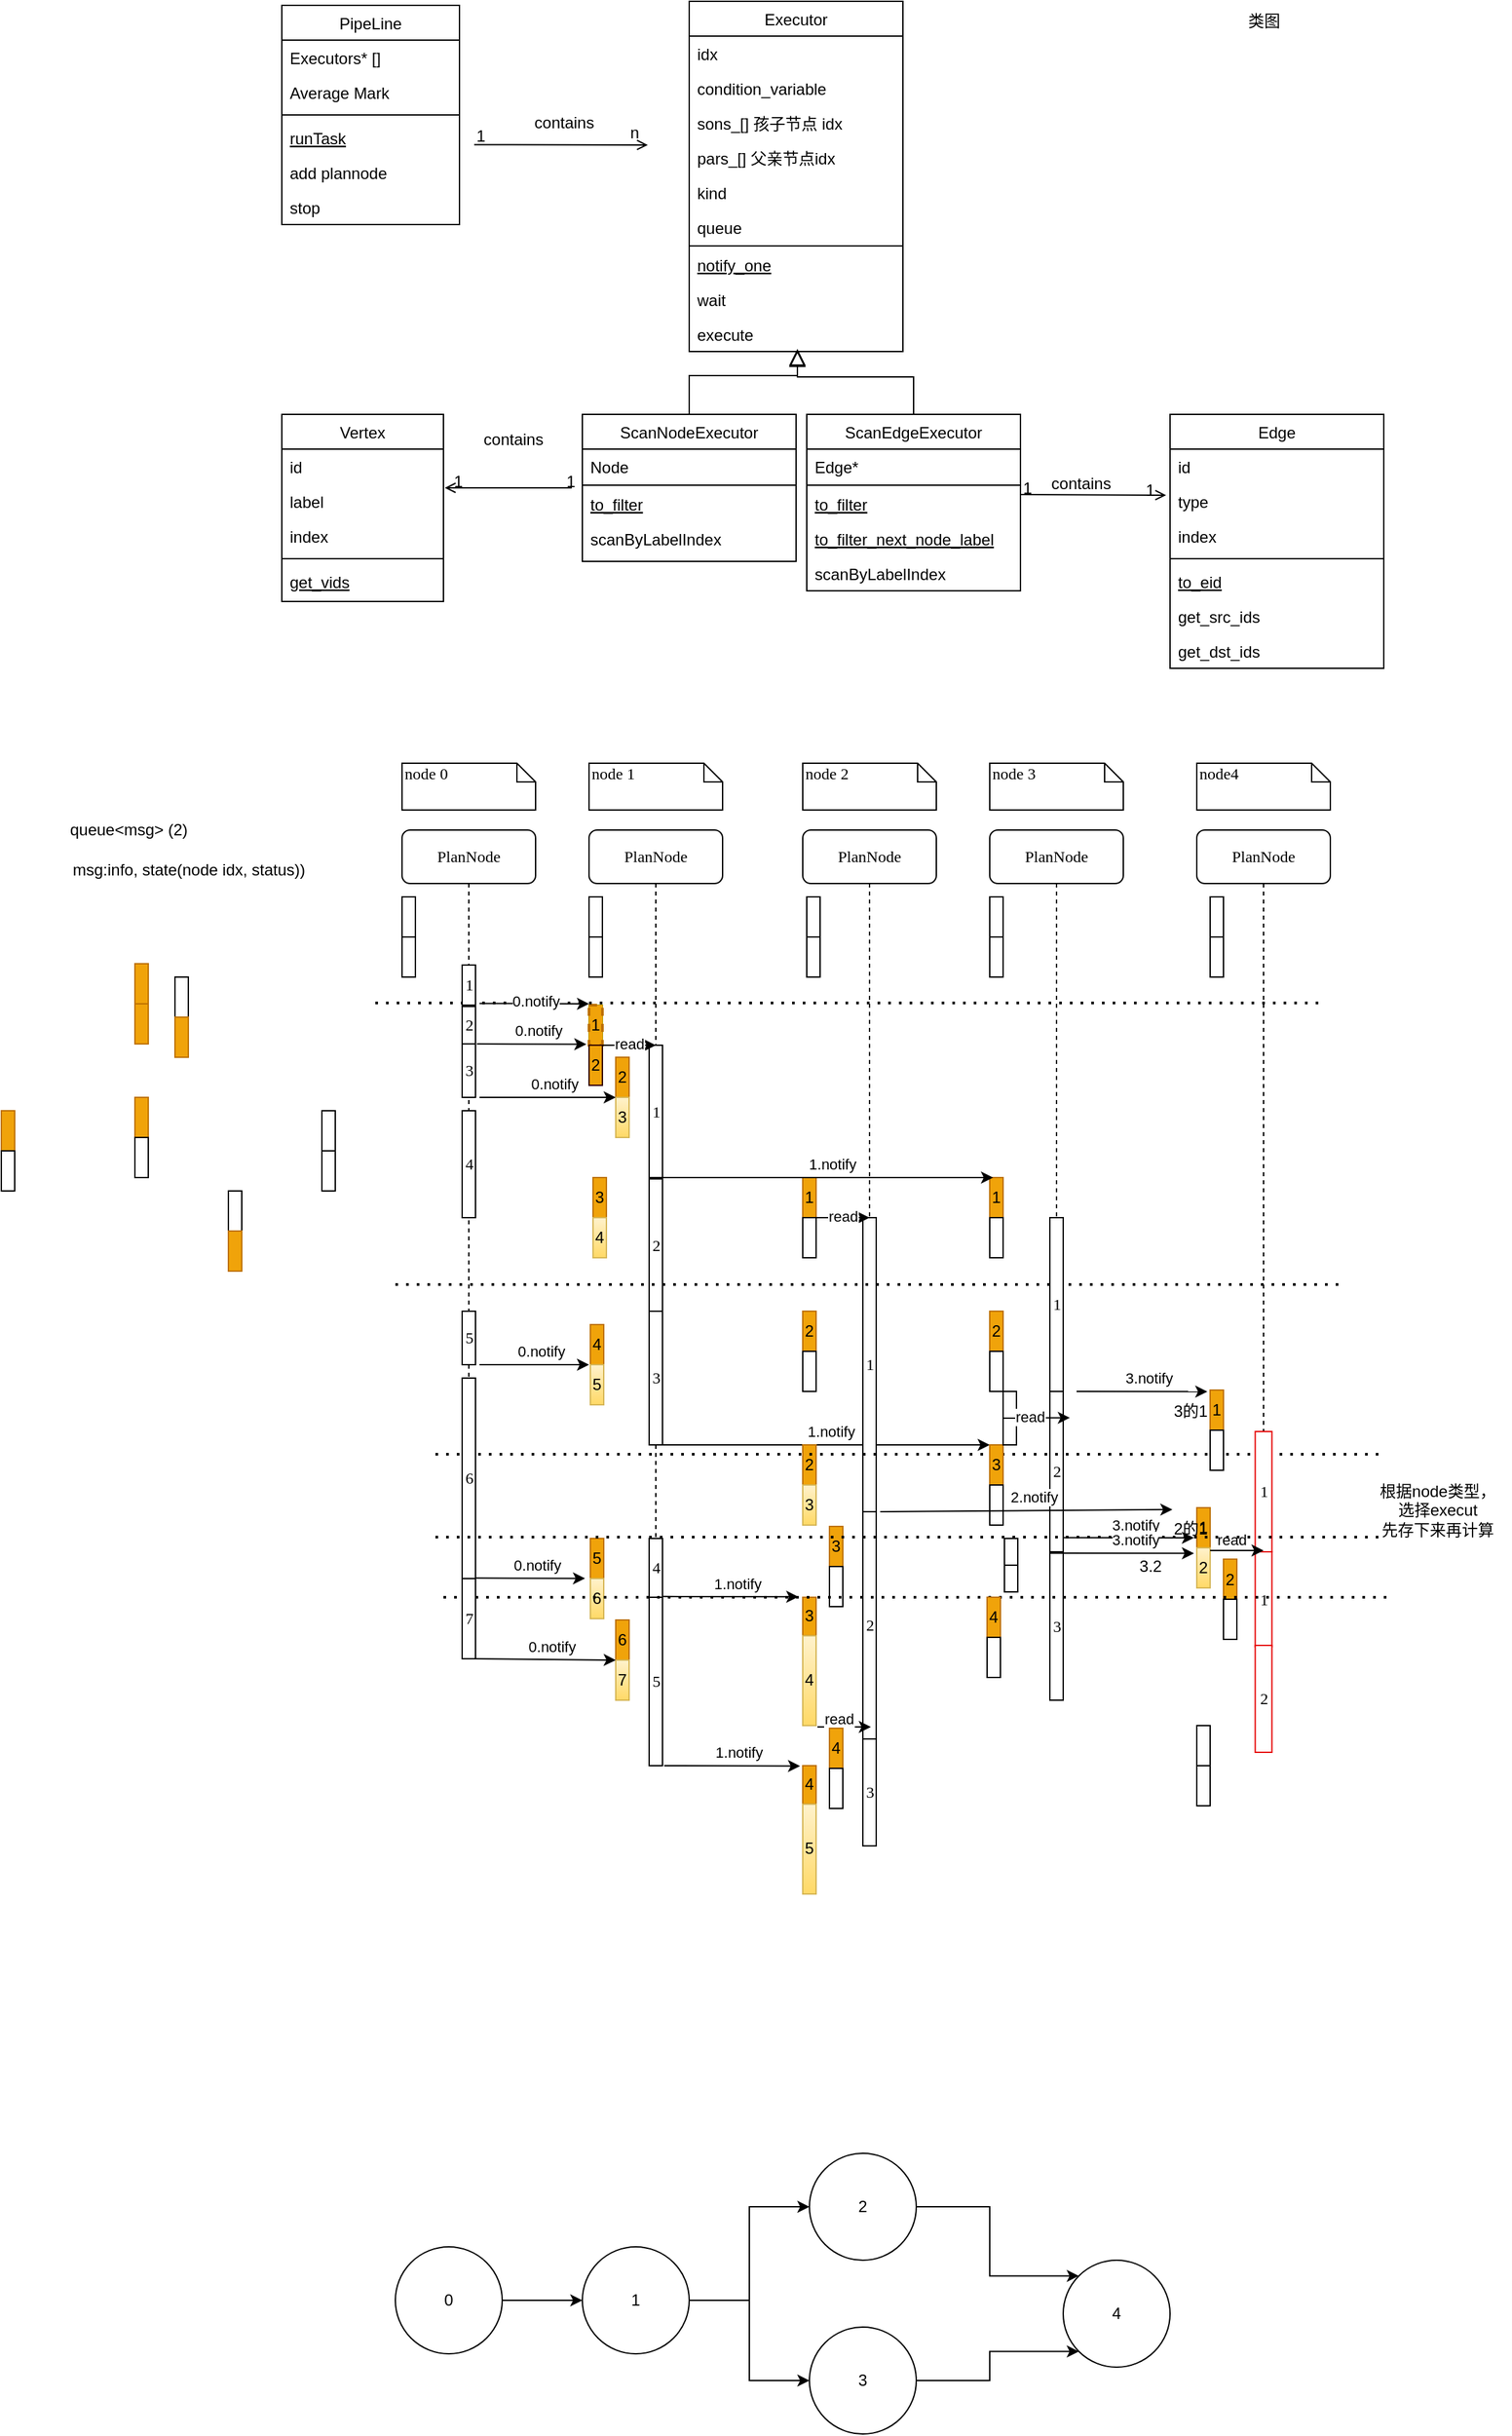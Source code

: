 <mxfile version="20.5.1" type="github">
  <diagram id="C5RBs43oDa-KdzZeNtuy" name="Page-1">
    <mxGraphModel dx="2818" dy="664" grid="1" gridSize="10" guides="1" tooltips="1" connect="1" arrows="1" fold="1" page="1" pageScale="1" pageWidth="827" pageHeight="1169" math="0" shadow="0">
      <root>
        <mxCell id="WIyWlLk6GJQsqaUBKTNV-0" />
        <mxCell id="WIyWlLk6GJQsqaUBKTNV-1" parent="WIyWlLk6GJQsqaUBKTNV-0" />
        <mxCell id="xZTsPzXM96NEqXpf5ZAj-0" value="Executor" style="swimlane;fontStyle=0;align=center;verticalAlign=top;childLayout=stackLayout;horizontal=1;startSize=26;horizontalStack=0;resizeParent=1;resizeLast=0;collapsible=1;marginBottom=0;rounded=0;shadow=0;strokeWidth=1;" vertex="1" parent="WIyWlLk6GJQsqaUBKTNV-1">
          <mxGeometry x="-325" y="10" width="160" height="262" as="geometry">
            <mxRectangle x="130" y="380" width="160" height="26" as="alternateBounds" />
          </mxGeometry>
        </mxCell>
        <mxCell id="xZTsPzXM96NEqXpf5ZAj-1" value="idx" style="text;align=left;verticalAlign=top;spacingLeft=4;spacingRight=4;overflow=hidden;rotatable=0;points=[[0,0.5],[1,0.5]];portConstraint=eastwest;" vertex="1" parent="xZTsPzXM96NEqXpf5ZAj-0">
          <mxGeometry y="26" width="160" height="26" as="geometry" />
        </mxCell>
        <mxCell id="xZTsPzXM96NEqXpf5ZAj-85" value="condition_variable" style="text;align=left;verticalAlign=top;spacingLeft=4;spacingRight=4;overflow=hidden;rotatable=0;points=[[0,0.5],[1,0.5]];portConstraint=eastwest;rounded=0;shadow=0;html=0;" vertex="1" parent="xZTsPzXM96NEqXpf5ZAj-0">
          <mxGeometry y="52" width="160" height="26" as="geometry" />
        </mxCell>
        <mxCell id="xZTsPzXM96NEqXpf5ZAj-90" value="sons_[] 孩子节点 idx" style="text;align=left;verticalAlign=top;spacingLeft=4;spacingRight=4;overflow=hidden;rotatable=0;points=[[0,0.5],[1,0.5]];portConstraint=eastwest;rounded=0;shadow=0;html=0;" vertex="1" parent="xZTsPzXM96NEqXpf5ZAj-0">
          <mxGeometry y="78" width="160" height="26" as="geometry" />
        </mxCell>
        <mxCell id="xZTsPzXM96NEqXpf5ZAj-91" value="pars_[] 父亲节点idx" style="text;align=left;verticalAlign=top;spacingLeft=4;spacingRight=4;overflow=hidden;rotatable=0;points=[[0,0.5],[1,0.5]];portConstraint=eastwest;rounded=0;shadow=0;html=0;" vertex="1" parent="xZTsPzXM96NEqXpf5ZAj-0">
          <mxGeometry y="104" width="160" height="26" as="geometry" />
        </mxCell>
        <mxCell id="xZTsPzXM96NEqXpf5ZAj-2" value="kind" style="text;align=left;verticalAlign=top;spacingLeft=4;spacingRight=4;overflow=hidden;rotatable=0;points=[[0,0.5],[1,0.5]];portConstraint=eastwest;rounded=0;shadow=0;html=0;" vertex="1" parent="xZTsPzXM96NEqXpf5ZAj-0">
          <mxGeometry y="130" width="160" height="26" as="geometry" />
        </mxCell>
        <mxCell id="xZTsPzXM96NEqXpf5ZAj-150" value="queue" style="text;align=left;verticalAlign=top;spacingLeft=4;spacingRight=4;overflow=hidden;rotatable=0;points=[[0,0.5],[1,0.5]];portConstraint=eastwest;rounded=0;shadow=0;html=0;" vertex="1" parent="xZTsPzXM96NEqXpf5ZAj-0">
          <mxGeometry y="156" width="160" height="26" as="geometry" />
        </mxCell>
        <mxCell id="xZTsPzXM96NEqXpf5ZAj-3" value="" style="line;html=1;strokeWidth=1;align=left;verticalAlign=middle;spacingTop=-1;spacingLeft=3;spacingRight=3;rotatable=0;labelPosition=right;points=[];portConstraint=eastwest;" vertex="1" parent="xZTsPzXM96NEqXpf5ZAj-0">
          <mxGeometry y="182" width="160" height="2" as="geometry" />
        </mxCell>
        <mxCell id="xZTsPzXM96NEqXpf5ZAj-4" value="notify_one" style="text;align=left;verticalAlign=top;spacingLeft=4;spacingRight=4;overflow=hidden;rotatable=0;points=[[0,0.5],[1,0.5]];portConstraint=eastwest;fontStyle=4" vertex="1" parent="xZTsPzXM96NEqXpf5ZAj-0">
          <mxGeometry y="184" width="160" height="26" as="geometry" />
        </mxCell>
        <mxCell id="xZTsPzXM96NEqXpf5ZAj-5" value="wait" style="text;align=left;verticalAlign=top;spacingLeft=4;spacingRight=4;overflow=hidden;rotatable=0;points=[[0,0.5],[1,0.5]];portConstraint=eastwest;" vertex="1" parent="xZTsPzXM96NEqXpf5ZAj-0">
          <mxGeometry y="210" width="160" height="26" as="geometry" />
        </mxCell>
        <mxCell id="xZTsPzXM96NEqXpf5ZAj-45" value="execute" style="text;align=left;verticalAlign=top;spacingLeft=4;spacingRight=4;overflow=hidden;rotatable=0;points=[[0,0.5],[1,0.5]];portConstraint=eastwest;" vertex="1" parent="xZTsPzXM96NEqXpf5ZAj-0">
          <mxGeometry y="236" width="160" height="26" as="geometry" />
        </mxCell>
        <mxCell id="xZTsPzXM96NEqXpf5ZAj-6" value="PipeLine" style="swimlane;fontStyle=0;align=center;verticalAlign=top;childLayout=stackLayout;horizontal=1;startSize=26;horizontalStack=0;resizeParent=1;resizeLast=0;collapsible=1;marginBottom=0;rounded=0;shadow=0;strokeWidth=1;" vertex="1" parent="WIyWlLk6GJQsqaUBKTNV-1">
          <mxGeometry x="-630" y="13" width="133" height="164" as="geometry">
            <mxRectangle x="130" y="380" width="160" height="26" as="alternateBounds" />
          </mxGeometry>
        </mxCell>
        <mxCell id="xZTsPzXM96NEqXpf5ZAj-7" value="Executors* []" style="text;align=left;verticalAlign=top;spacingLeft=4;spacingRight=4;overflow=hidden;rotatable=0;points=[[0,0.5],[1,0.5]];portConstraint=eastwest;" vertex="1" parent="xZTsPzXM96NEqXpf5ZAj-6">
          <mxGeometry y="26" width="133" height="26" as="geometry" />
        </mxCell>
        <mxCell id="xZTsPzXM96NEqXpf5ZAj-8" value="Average Mark" style="text;align=left;verticalAlign=top;spacingLeft=4;spacingRight=4;overflow=hidden;rotatable=0;points=[[0,0.5],[1,0.5]];portConstraint=eastwest;rounded=0;shadow=0;html=0;" vertex="1" parent="xZTsPzXM96NEqXpf5ZAj-6">
          <mxGeometry y="52" width="133" height="26" as="geometry" />
        </mxCell>
        <mxCell id="xZTsPzXM96NEqXpf5ZAj-9" value="" style="line;html=1;strokeWidth=1;align=left;verticalAlign=middle;spacingTop=-1;spacingLeft=3;spacingRight=3;rotatable=0;labelPosition=right;points=[];portConstraint=eastwest;" vertex="1" parent="xZTsPzXM96NEqXpf5ZAj-6">
          <mxGeometry y="78" width="133" height="8" as="geometry" />
        </mxCell>
        <mxCell id="xZTsPzXM96NEqXpf5ZAj-10" value="runTask" style="text;align=left;verticalAlign=top;spacingLeft=4;spacingRight=4;overflow=hidden;rotatable=0;points=[[0,0.5],[1,0.5]];portConstraint=eastwest;fontStyle=4" vertex="1" parent="xZTsPzXM96NEqXpf5ZAj-6">
          <mxGeometry y="86" width="133" height="26" as="geometry" />
        </mxCell>
        <mxCell id="xZTsPzXM96NEqXpf5ZAj-48" value="add plannode" style="text;align=left;verticalAlign=top;spacingLeft=4;spacingRight=4;overflow=hidden;rotatable=0;points=[[0,0.5],[1,0.5]];portConstraint=eastwest;" vertex="1" parent="xZTsPzXM96NEqXpf5ZAj-6">
          <mxGeometry y="112" width="133" height="26" as="geometry" />
        </mxCell>
        <mxCell id="xZTsPzXM96NEqXpf5ZAj-11" value="stop" style="text;align=left;verticalAlign=top;spacingLeft=4;spacingRight=4;overflow=hidden;rotatable=0;points=[[0,0.5],[1,0.5]];portConstraint=eastwest;" vertex="1" parent="xZTsPzXM96NEqXpf5ZAj-6">
          <mxGeometry y="138" width="133" height="26" as="geometry" />
        </mxCell>
        <mxCell id="xZTsPzXM96NEqXpf5ZAj-21" value="" style="resizable=0;align=right;verticalAlign=bottom;labelBackgroundColor=none;fontSize=12;" connectable="0" vertex="1" parent="WIyWlLk6GJQsqaUBKTNV-1">
          <mxGeometry x="-245" y="319" as="geometry" />
        </mxCell>
        <mxCell id="xZTsPzXM96NEqXpf5ZAj-26" value="ScanNodeExecutor" style="swimlane;fontStyle=0;align=center;verticalAlign=top;childLayout=stackLayout;horizontal=1;startSize=26;horizontalStack=0;resizeParent=1;resizeLast=0;collapsible=1;marginBottom=0;rounded=0;shadow=0;strokeWidth=1;" vertex="1" parent="WIyWlLk6GJQsqaUBKTNV-1">
          <mxGeometry x="-405" y="319" width="160" height="110" as="geometry">
            <mxRectangle x="130" y="380" width="160" height="26" as="alternateBounds" />
          </mxGeometry>
        </mxCell>
        <mxCell id="xZTsPzXM96NEqXpf5ZAj-28" value="Node" style="text;align=left;verticalAlign=top;spacingLeft=4;spacingRight=4;overflow=hidden;rotatable=0;points=[[0,0.5],[1,0.5]];portConstraint=eastwest;rounded=0;shadow=0;html=0;" vertex="1" parent="xZTsPzXM96NEqXpf5ZAj-26">
          <mxGeometry y="26" width="160" height="26" as="geometry" />
        </mxCell>
        <mxCell id="xZTsPzXM96NEqXpf5ZAj-29" value="" style="line;html=1;strokeWidth=1;align=left;verticalAlign=middle;spacingTop=-1;spacingLeft=3;spacingRight=3;rotatable=0;labelPosition=right;points=[];portConstraint=eastwest;" vertex="1" parent="xZTsPzXM96NEqXpf5ZAj-26">
          <mxGeometry y="52" width="160" height="2" as="geometry" />
        </mxCell>
        <mxCell id="xZTsPzXM96NEqXpf5ZAj-30" value="to_filter" style="text;align=left;verticalAlign=top;spacingLeft=4;spacingRight=4;overflow=hidden;rotatable=0;points=[[0,0.5],[1,0.5]];portConstraint=eastwest;fontStyle=4" vertex="1" parent="xZTsPzXM96NEqXpf5ZAj-26">
          <mxGeometry y="54" width="160" height="26" as="geometry" />
        </mxCell>
        <mxCell id="xZTsPzXM96NEqXpf5ZAj-31" value="scanByLabelIndex" style="text;align=left;verticalAlign=top;spacingLeft=4;spacingRight=4;overflow=hidden;rotatable=0;points=[[0,0.5],[1,0.5]];portConstraint=eastwest;" vertex="1" parent="xZTsPzXM96NEqXpf5ZAj-26">
          <mxGeometry y="80" width="160" height="26" as="geometry" />
        </mxCell>
        <mxCell id="xZTsPzXM96NEqXpf5ZAj-32" value="ScanEdgeExecutor" style="swimlane;fontStyle=0;align=center;verticalAlign=top;childLayout=stackLayout;horizontal=1;startSize=26;horizontalStack=0;resizeParent=1;resizeLast=0;collapsible=1;marginBottom=0;rounded=0;shadow=0;strokeWidth=1;" vertex="1" parent="WIyWlLk6GJQsqaUBKTNV-1">
          <mxGeometry x="-237" y="319" width="160" height="132" as="geometry">
            <mxRectangle x="130" y="380" width="160" height="26" as="alternateBounds" />
          </mxGeometry>
        </mxCell>
        <mxCell id="xZTsPzXM96NEqXpf5ZAj-34" value="Edge*" style="text;align=left;verticalAlign=top;spacingLeft=4;spacingRight=4;overflow=hidden;rotatable=0;points=[[0,0.5],[1,0.5]];portConstraint=eastwest;rounded=0;shadow=0;html=0;" vertex="1" parent="xZTsPzXM96NEqXpf5ZAj-32">
          <mxGeometry y="26" width="160" height="26" as="geometry" />
        </mxCell>
        <mxCell id="xZTsPzXM96NEqXpf5ZAj-35" value="" style="line;html=1;strokeWidth=1;align=left;verticalAlign=middle;spacingTop=-1;spacingLeft=3;spacingRight=3;rotatable=0;labelPosition=right;points=[];portConstraint=eastwest;" vertex="1" parent="xZTsPzXM96NEqXpf5ZAj-32">
          <mxGeometry y="52" width="160" height="2" as="geometry" />
        </mxCell>
        <mxCell id="xZTsPzXM96NEqXpf5ZAj-36" value="to_filter" style="text;align=left;verticalAlign=top;spacingLeft=4;spacingRight=4;overflow=hidden;rotatable=0;points=[[0,0.5],[1,0.5]];portConstraint=eastwest;fontStyle=4" vertex="1" parent="xZTsPzXM96NEqXpf5ZAj-32">
          <mxGeometry y="54" width="160" height="26" as="geometry" />
        </mxCell>
        <mxCell id="xZTsPzXM96NEqXpf5ZAj-151" value="to_filter_next_node_label" style="text;align=left;verticalAlign=top;spacingLeft=4;spacingRight=4;overflow=hidden;rotatable=0;points=[[0,0.5],[1,0.5]];portConstraint=eastwest;fontStyle=4" vertex="1" parent="xZTsPzXM96NEqXpf5ZAj-32">
          <mxGeometry y="80" width="160" height="26" as="geometry" />
        </mxCell>
        <mxCell id="xZTsPzXM96NEqXpf5ZAj-37" value="scanByLabelIndex" style="text;align=left;verticalAlign=top;spacingLeft=4;spacingRight=4;overflow=hidden;rotatable=0;points=[[0,0.5],[1,0.5]];portConstraint=eastwest;" vertex="1" parent="xZTsPzXM96NEqXpf5ZAj-32">
          <mxGeometry y="106" width="160" height="26" as="geometry" />
        </mxCell>
        <mxCell id="xZTsPzXM96NEqXpf5ZAj-47" value="" style="endArrow=block;endSize=10;endFill=0;shadow=0;strokeWidth=1;rounded=0;edgeStyle=elbowEdgeStyle;elbow=vertical;exitX=0.5;exitY=0;exitDx=0;exitDy=0;" edge="1" parent="WIyWlLk6GJQsqaUBKTNV-1" source="xZTsPzXM96NEqXpf5ZAj-26">
          <mxGeometry width="160" relative="1" as="geometry">
            <mxPoint x="-156" y="300" as="sourcePoint" />
            <mxPoint x="-244" y="270" as="targetPoint" />
            <Array as="points">
              <mxPoint x="-280" y="290" />
            </Array>
          </mxGeometry>
        </mxCell>
        <mxCell id="xZTsPzXM96NEqXpf5ZAj-57" value="Vertex" style="swimlane;fontStyle=0;align=center;verticalAlign=top;childLayout=stackLayout;horizontal=1;startSize=26;horizontalStack=0;resizeParent=1;resizeLast=0;collapsible=1;marginBottom=0;rounded=0;shadow=0;strokeWidth=1;" vertex="1" parent="WIyWlLk6GJQsqaUBKTNV-1">
          <mxGeometry x="-630" y="319" width="121" height="140" as="geometry">
            <mxRectangle x="130" y="380" width="160" height="26" as="alternateBounds" />
          </mxGeometry>
        </mxCell>
        <mxCell id="xZTsPzXM96NEqXpf5ZAj-58" value="id" style="text;align=left;verticalAlign=top;spacingLeft=4;spacingRight=4;overflow=hidden;rotatable=0;points=[[0,0.5],[1,0.5]];portConstraint=eastwest;" vertex="1" parent="xZTsPzXM96NEqXpf5ZAj-57">
          <mxGeometry y="26" width="121" height="26" as="geometry" />
        </mxCell>
        <mxCell id="xZTsPzXM96NEqXpf5ZAj-70" value="label" style="text;align=left;verticalAlign=top;spacingLeft=4;spacingRight=4;overflow=hidden;rotatable=0;points=[[0,0.5],[1,0.5]];portConstraint=eastwest;rounded=0;shadow=0;html=0;" vertex="1" parent="xZTsPzXM96NEqXpf5ZAj-57">
          <mxGeometry y="52" width="121" height="26" as="geometry" />
        </mxCell>
        <mxCell id="xZTsPzXM96NEqXpf5ZAj-59" value="index" style="text;align=left;verticalAlign=top;spacingLeft=4;spacingRight=4;overflow=hidden;rotatable=0;points=[[0,0.5],[1,0.5]];portConstraint=eastwest;rounded=0;shadow=0;html=0;" vertex="1" parent="xZTsPzXM96NEqXpf5ZAj-57">
          <mxGeometry y="78" width="121" height="26" as="geometry" />
        </mxCell>
        <mxCell id="xZTsPzXM96NEqXpf5ZAj-60" value="" style="line;html=1;strokeWidth=1;align=left;verticalAlign=middle;spacingTop=-1;spacingLeft=3;spacingRight=3;rotatable=0;labelPosition=right;points=[];portConstraint=eastwest;" vertex="1" parent="xZTsPzXM96NEqXpf5ZAj-57">
          <mxGeometry y="104" width="121" height="8" as="geometry" />
        </mxCell>
        <mxCell id="xZTsPzXM96NEqXpf5ZAj-61" value="get_vids" style="text;align=left;verticalAlign=top;spacingLeft=4;spacingRight=4;overflow=hidden;rotatable=0;points=[[0,0.5],[1,0.5]];portConstraint=eastwest;fontStyle=4" vertex="1" parent="xZTsPzXM96NEqXpf5ZAj-57">
          <mxGeometry y="112" width="121" height="26" as="geometry" />
        </mxCell>
        <mxCell id="xZTsPzXM96NEqXpf5ZAj-63" value="Edge" style="swimlane;fontStyle=0;align=center;verticalAlign=top;childLayout=stackLayout;horizontal=1;startSize=26;horizontalStack=0;resizeParent=1;resizeLast=0;collapsible=1;marginBottom=0;rounded=0;shadow=0;strokeWidth=1;" vertex="1" parent="WIyWlLk6GJQsqaUBKTNV-1">
          <mxGeometry x="35" y="319" width="160" height="190" as="geometry">
            <mxRectangle x="130" y="380" width="160" height="26" as="alternateBounds" />
          </mxGeometry>
        </mxCell>
        <mxCell id="xZTsPzXM96NEqXpf5ZAj-64" value="id" style="text;align=left;verticalAlign=top;spacingLeft=4;spacingRight=4;overflow=hidden;rotatable=0;points=[[0,0.5],[1,0.5]];portConstraint=eastwest;" vertex="1" parent="xZTsPzXM96NEqXpf5ZAj-63">
          <mxGeometry y="26" width="160" height="26" as="geometry" />
        </mxCell>
        <mxCell id="xZTsPzXM96NEqXpf5ZAj-69" value="type" style="text;align=left;verticalAlign=top;spacingLeft=4;spacingRight=4;overflow=hidden;rotatable=0;points=[[0,0.5],[1,0.5]];portConstraint=eastwest;rounded=0;shadow=0;html=0;" vertex="1" parent="xZTsPzXM96NEqXpf5ZAj-63">
          <mxGeometry y="52" width="160" height="26" as="geometry" />
        </mxCell>
        <mxCell id="xZTsPzXM96NEqXpf5ZAj-65" value="index" style="text;align=left;verticalAlign=top;spacingLeft=4;spacingRight=4;overflow=hidden;rotatable=0;points=[[0,0.5],[1,0.5]];portConstraint=eastwest;rounded=0;shadow=0;html=0;" vertex="1" parent="xZTsPzXM96NEqXpf5ZAj-63">
          <mxGeometry y="78" width="160" height="26" as="geometry" />
        </mxCell>
        <mxCell id="xZTsPzXM96NEqXpf5ZAj-66" value="" style="line;html=1;strokeWidth=1;align=left;verticalAlign=middle;spacingTop=-1;spacingLeft=3;spacingRight=3;rotatable=0;labelPosition=right;points=[];portConstraint=eastwest;" vertex="1" parent="xZTsPzXM96NEqXpf5ZAj-63">
          <mxGeometry y="104" width="160" height="8" as="geometry" />
        </mxCell>
        <mxCell id="xZTsPzXM96NEqXpf5ZAj-67" value="to_eid" style="text;align=left;verticalAlign=top;spacingLeft=4;spacingRight=4;overflow=hidden;rotatable=0;points=[[0,0.5],[1,0.5]];portConstraint=eastwest;fontStyle=4" vertex="1" parent="xZTsPzXM96NEqXpf5ZAj-63">
          <mxGeometry y="112" width="160" height="26" as="geometry" />
        </mxCell>
        <mxCell id="xZTsPzXM96NEqXpf5ZAj-68" value="get_src_ids" style="text;align=left;verticalAlign=top;spacingLeft=4;spacingRight=4;overflow=hidden;rotatable=0;points=[[0,0.5],[1,0.5]];portConstraint=eastwest;" vertex="1" parent="xZTsPzXM96NEqXpf5ZAj-63">
          <mxGeometry y="138" width="160" height="26" as="geometry" />
        </mxCell>
        <mxCell id="xZTsPzXM96NEqXpf5ZAj-84" value="get_dst_ids" style="text;align=left;verticalAlign=top;spacingLeft=4;spacingRight=4;overflow=hidden;rotatable=0;points=[[0,0.5],[1,0.5]];portConstraint=eastwest;" vertex="1" parent="xZTsPzXM96NEqXpf5ZAj-63">
          <mxGeometry y="164" width="160" height="26" as="geometry" />
        </mxCell>
        <mxCell id="xZTsPzXM96NEqXpf5ZAj-71" value="" style="endArrow=open;shadow=0;strokeWidth=1;rounded=0;endFill=1;edgeStyle=elbowEdgeStyle;elbow=vertical;exitX=-0.012;exitY=0.038;exitDx=0;exitDy=0;exitPerimeter=0;" edge="1" parent="WIyWlLk6GJQsqaUBKTNV-1">
          <mxGeometry x="0.5" y="41" relative="1" as="geometry">
            <mxPoint x="-412.92" y="373.988" as="sourcePoint" />
            <mxPoint x="-508" y="374" as="targetPoint" />
            <mxPoint x="-40" y="32" as="offset" />
          </mxGeometry>
        </mxCell>
        <mxCell id="xZTsPzXM96NEqXpf5ZAj-72" value="1" style="resizable=0;align=left;verticalAlign=bottom;labelBackgroundColor=none;fontSize=12;" connectable="0" vertex="1" parent="xZTsPzXM96NEqXpf5ZAj-71">
          <mxGeometry x="-1" relative="1" as="geometry">
            <mxPoint x="-6" y="4" as="offset" />
          </mxGeometry>
        </mxCell>
        <mxCell id="xZTsPzXM96NEqXpf5ZAj-73" value="1" style="resizable=0;align=right;verticalAlign=bottom;labelBackgroundColor=none;fontSize=12;" connectable="0" vertex="1" parent="xZTsPzXM96NEqXpf5ZAj-71">
          <mxGeometry x="1" relative="1" as="geometry">
            <mxPoint x="15" y="4" as="offset" />
          </mxGeometry>
        </mxCell>
        <mxCell id="xZTsPzXM96NEqXpf5ZAj-76" value="contains" style="text;html=1;resizable=0;points=[];;align=center;verticalAlign=middle;labelBackgroundColor=none;rounded=0;shadow=0;strokeWidth=1;fontSize=12;" vertex="1" connectable="0" parent="WIyWlLk6GJQsqaUBKTNV-1">
          <mxGeometry x="-448" y="267" as="geometry">
            <mxPoint x="-9" y="71" as="offset" />
          </mxGeometry>
        </mxCell>
        <mxCell id="xZTsPzXM96NEqXpf5ZAj-80" value="" style="endArrow=open;shadow=0;strokeWidth=1;rounded=0;endFill=1;edgeStyle=elbowEdgeStyle;elbow=vertical;entryX=-0.006;entryY=0.115;entryDx=0;entryDy=0;entryPerimeter=0;" edge="1" parent="WIyWlLk6GJQsqaUBKTNV-1">
          <mxGeometry x="0.5" y="41" relative="1" as="geometry">
            <mxPoint x="-77" y="379" as="sourcePoint" />
            <mxPoint x="32.04" y="380.49" as="targetPoint" />
            <mxPoint x="-40" y="32" as="offset" />
          </mxGeometry>
        </mxCell>
        <mxCell id="xZTsPzXM96NEqXpf5ZAj-81" value="1" style="resizable=0;align=left;verticalAlign=bottom;labelBackgroundColor=none;fontSize=12;" connectable="0" vertex="1" parent="xZTsPzXM96NEqXpf5ZAj-80">
          <mxGeometry x="-1" relative="1" as="geometry">
            <mxPoint y="4" as="offset" />
          </mxGeometry>
        </mxCell>
        <mxCell id="xZTsPzXM96NEqXpf5ZAj-82" value="1" style="resizable=0;align=right;verticalAlign=bottom;labelBackgroundColor=none;fontSize=12;" connectable="0" vertex="1" parent="xZTsPzXM96NEqXpf5ZAj-80">
          <mxGeometry x="1" relative="1" as="geometry">
            <mxPoint x="-7" y="4" as="offset" />
          </mxGeometry>
        </mxCell>
        <mxCell id="xZTsPzXM96NEqXpf5ZAj-83" value="contains" style="text;html=1;resizable=0;points=[];;align=center;verticalAlign=middle;labelBackgroundColor=none;rounded=0;shadow=0;strokeWidth=1;fontSize=12;" vertex="1" connectable="0" parent="xZTsPzXM96NEqXpf5ZAj-80">
          <mxGeometry x="0.5" y="49" relative="1" as="geometry">
            <mxPoint x="-38" y="40" as="offset" />
          </mxGeometry>
        </mxCell>
        <mxCell id="xZTsPzXM96NEqXpf5ZAj-86" value="" style="endArrow=open;shadow=0;strokeWidth=1;rounded=0;endFill=1;edgeStyle=elbowEdgeStyle;elbow=vertical;" edge="1" parent="WIyWlLk6GJQsqaUBKTNV-1">
          <mxGeometry x="0.5" y="41" relative="1" as="geometry">
            <mxPoint x="-486" y="117.26" as="sourcePoint" />
            <mxPoint x="-356" y="118" as="targetPoint" />
            <mxPoint x="-40" y="32" as="offset" />
          </mxGeometry>
        </mxCell>
        <mxCell id="xZTsPzXM96NEqXpf5ZAj-87" value="1" style="resizable=0;align=left;verticalAlign=bottom;labelBackgroundColor=none;fontSize=12;" connectable="0" vertex="1" parent="xZTsPzXM96NEqXpf5ZAj-86">
          <mxGeometry x="-1" relative="1" as="geometry">
            <mxPoint y="2" as="offset" />
          </mxGeometry>
        </mxCell>
        <mxCell id="xZTsPzXM96NEqXpf5ZAj-88" value="n" style="resizable=0;align=right;verticalAlign=bottom;labelBackgroundColor=none;fontSize=12;" connectable="0" vertex="1" parent="xZTsPzXM96NEqXpf5ZAj-86">
          <mxGeometry x="1" relative="1" as="geometry">
            <mxPoint x="-5" y="-1" as="offset" />
          </mxGeometry>
        </mxCell>
        <mxCell id="xZTsPzXM96NEqXpf5ZAj-89" value="contains" style="text;html=1;resizable=0;points=[];;align=center;verticalAlign=middle;labelBackgroundColor=none;rounded=0;shadow=0;strokeWidth=1;fontSize=12;" vertex="1" connectable="0" parent="xZTsPzXM96NEqXpf5ZAj-86">
          <mxGeometry x="0.5" y="49" relative="1" as="geometry">
            <mxPoint x="-31" y="32" as="offset" />
          </mxGeometry>
        </mxCell>
        <mxCell id="xZTsPzXM96NEqXpf5ZAj-92" value="PlanNode" style="shape=umlLifeline;perimeter=lifelinePerimeter;whiteSpace=wrap;html=1;container=1;collapsible=0;recursiveResize=0;outlineConnect=0;rounded=1;shadow=0;comic=0;labelBackgroundColor=none;strokeWidth=1;fontFamily=Verdana;fontSize=12;align=center;" vertex="1" parent="WIyWlLk6GJQsqaUBKTNV-1">
          <mxGeometry x="-400" y="630" width="100" height="700" as="geometry" />
        </mxCell>
        <mxCell id="xZTsPzXM96NEqXpf5ZAj-93" value="1" style="html=1;points=[];perimeter=orthogonalPerimeter;rounded=0;shadow=0;comic=0;labelBackgroundColor=none;strokeWidth=1;fontFamily=Verdana;fontSize=12;align=center;" vertex="1" parent="xZTsPzXM96NEqXpf5ZAj-92">
          <mxGeometry x="45" y="161" width="10" height="99" as="geometry" />
        </mxCell>
        <mxCell id="xZTsPzXM96NEqXpf5ZAj-94" value="2" style="html=1;points=[];perimeter=orthogonalPerimeter;rounded=0;shadow=0;comic=0;labelBackgroundColor=none;strokeWidth=1;fontFamily=Verdana;fontSize=12;align=center;" vertex="1" parent="xZTsPzXM96NEqXpf5ZAj-92">
          <mxGeometry x="45" y="261" width="10" height="99" as="geometry" />
        </mxCell>
        <mxCell id="xZTsPzXM96NEqXpf5ZAj-97" value="3" style="html=1;points=[];perimeter=orthogonalPerimeter;rounded=0;shadow=0;comic=0;labelBackgroundColor=none;strokeWidth=1;fontFamily=Verdana;fontSize=12;align=center;" vertex="1" parent="xZTsPzXM96NEqXpf5ZAj-92">
          <mxGeometry x="45" y="360" width="10" height="100" as="geometry" />
        </mxCell>
        <mxCell id="xZTsPzXM96NEqXpf5ZAj-98" value="4" style="html=1;points=[];perimeter=orthogonalPerimeter;rounded=0;shadow=0;comic=0;labelBackgroundColor=none;strokeWidth=1;fontFamily=Verdana;fontSize=12;align=center;" vertex="1" parent="xZTsPzXM96NEqXpf5ZAj-92">
          <mxGeometry x="45" y="530" width="10" height="44" as="geometry" />
        </mxCell>
        <mxCell id="xZTsPzXM96NEqXpf5ZAj-183" value="" style="group;fillColor=#e3c800;fontColor=#000000;strokeColor=#B09500;" vertex="1" connectable="0" parent="xZTsPzXM96NEqXpf5ZAj-92">
          <mxGeometry y="131" width="10" height="60" as="geometry" />
        </mxCell>
        <mxCell id="xZTsPzXM96NEqXpf5ZAj-184" value="1" style="rounded=0;whiteSpace=wrap;html=1;fillColor=#f0a30a;fontColor=#000000;strokeColor=#BD7000;dashed=1;strokeWidth=2;" vertex="1" parent="xZTsPzXM96NEqXpf5ZAj-183">
          <mxGeometry width="10" height="30" as="geometry" />
        </mxCell>
        <mxCell id="xZTsPzXM96NEqXpf5ZAj-185" value="2" style="rounded=0;whiteSpace=wrap;html=1;fillColor=#f0a30a;fontColor=#000000;strokeColor=#330000;fillStyle=solid;" vertex="1" parent="xZTsPzXM96NEqXpf5ZAj-183">
          <mxGeometry y="30" width="10" height="30" as="geometry" />
        </mxCell>
        <mxCell id="xZTsPzXM96NEqXpf5ZAj-194" value="" style="group;fillColor=#0A0A0A;" vertex="1" connectable="0" parent="xZTsPzXM96NEqXpf5ZAj-92">
          <mxGeometry y="50" width="10" height="60" as="geometry" />
        </mxCell>
        <mxCell id="xZTsPzXM96NEqXpf5ZAj-195" value="" style="rounded=0;whiteSpace=wrap;html=1;" vertex="1" parent="xZTsPzXM96NEqXpf5ZAj-194">
          <mxGeometry width="10" height="30" as="geometry" />
        </mxCell>
        <mxCell id="xZTsPzXM96NEqXpf5ZAj-196" value="" style="rounded=0;whiteSpace=wrap;html=1;" vertex="1" parent="xZTsPzXM96NEqXpf5ZAj-194">
          <mxGeometry y="30" width="10" height="30" as="geometry" />
        </mxCell>
        <mxCell id="xZTsPzXM96NEqXpf5ZAj-210" value="" style="endArrow=none;dashed=1;html=1;dashPattern=1 3;strokeWidth=2;rounded=0;" edge="1" parent="xZTsPzXM96NEqXpf5ZAj-92">
          <mxGeometry width="50" height="50" relative="1" as="geometry">
            <mxPoint x="-160" y="129.41" as="sourcePoint" />
            <mxPoint x="550" y="129.41" as="targetPoint" />
          </mxGeometry>
        </mxCell>
        <mxCell id="xZTsPzXM96NEqXpf5ZAj-211" value="" style="endArrow=classic;html=1;rounded=0;exitX=0.8;exitY=0.975;exitDx=0;exitDy=0;exitPerimeter=0;" edge="1" parent="xZTsPzXM96NEqXpf5ZAj-92">
          <mxGeometry width="50" height="50" relative="1" as="geometry">
            <mxPoint x="10" y="161.0" as="sourcePoint" />
            <mxPoint x="50" y="161" as="targetPoint" />
          </mxGeometry>
        </mxCell>
        <mxCell id="xZTsPzXM96NEqXpf5ZAj-212" value="read" style="edgeLabel;html=1;align=center;verticalAlign=middle;resizable=0;points=[];" vertex="1" connectable="0" parent="xZTsPzXM96NEqXpf5ZAj-211">
          <mxGeometry x="0.011" y="-2" relative="1" as="geometry">
            <mxPoint y="-3" as="offset" />
          </mxGeometry>
        </mxCell>
        <mxCell id="xZTsPzXM96NEqXpf5ZAj-219" value="" style="group;fillColor=#f0a30a;fontColor=#000000;strokeColor=#BD7000;" vertex="1" connectable="0" parent="xZTsPzXM96NEqXpf5ZAj-92">
          <mxGeometry x="20" y="170" width="10" height="60" as="geometry" />
        </mxCell>
        <mxCell id="xZTsPzXM96NEqXpf5ZAj-220" value="2" style="rounded=0;whiteSpace=wrap;html=1;fillColor=#f0a30a;fontColor=#000000;strokeColor=#BD7000;" vertex="1" parent="xZTsPzXM96NEqXpf5ZAj-219">
          <mxGeometry width="10" height="30" as="geometry" />
        </mxCell>
        <mxCell id="xZTsPzXM96NEqXpf5ZAj-221" value="3" style="rounded=0;whiteSpace=wrap;html=1;fillColor=#fff2cc;gradientColor=#ffd966;strokeColor=#d6b656;" vertex="1" parent="xZTsPzXM96NEqXpf5ZAj-219">
          <mxGeometry y="30" width="10" height="30" as="geometry" />
        </mxCell>
        <mxCell id="xZTsPzXM96NEqXpf5ZAj-224" value="" style="group;fillColor=#f0a30a;fontColor=#000000;strokeColor=#BD7000;" vertex="1" connectable="0" parent="xZTsPzXM96NEqXpf5ZAj-92">
          <mxGeometry x="3" y="260" width="10" height="60" as="geometry" />
        </mxCell>
        <mxCell id="xZTsPzXM96NEqXpf5ZAj-225" value="3" style="rounded=0;whiteSpace=wrap;html=1;fillColor=#f0a30a;fontColor=#000000;strokeColor=#BD7000;" vertex="1" parent="xZTsPzXM96NEqXpf5ZAj-224">
          <mxGeometry width="10" height="30" as="geometry" />
        </mxCell>
        <mxCell id="xZTsPzXM96NEqXpf5ZAj-226" value="4" style="rounded=0;whiteSpace=wrap;html=1;fillColor=#fff2cc;gradientColor=#ffd966;strokeColor=#d6b656;" vertex="1" parent="xZTsPzXM96NEqXpf5ZAj-224">
          <mxGeometry y="30" width="10" height="30" as="geometry" />
        </mxCell>
        <mxCell id="xZTsPzXM96NEqXpf5ZAj-262" value="" style="endArrow=classic;html=1;rounded=0;exitX=0.8;exitY=0.975;exitDx=0;exitDy=0;exitPerimeter=0;entryX=0;entryY=0;entryDx=0;entryDy=0;" edge="1" parent="xZTsPzXM96NEqXpf5ZAj-92" target="xZTsPzXM96NEqXpf5ZAj-279">
          <mxGeometry width="50" height="50" relative="1" as="geometry">
            <mxPoint x="50" y="460.0" as="sourcePoint" />
            <mxPoint x="160.0" y="460.0" as="targetPoint" />
          </mxGeometry>
        </mxCell>
        <mxCell id="xZTsPzXM96NEqXpf5ZAj-263" value="1.notify" style="edgeLabel;html=1;align=center;verticalAlign=middle;resizable=0;points=[];" vertex="1" connectable="0" parent="xZTsPzXM96NEqXpf5ZAj-262">
          <mxGeometry x="0.011" y="-2" relative="1" as="geometry">
            <mxPoint x="4" y="-12" as="offset" />
          </mxGeometry>
        </mxCell>
        <mxCell id="xZTsPzXM96NEqXpf5ZAj-264" value="" style="group;fillColor=#f0a30a;fontColor=#000000;strokeColor=#BD7000;" vertex="1" connectable="0" parent="xZTsPzXM96NEqXpf5ZAj-92">
          <mxGeometry x="1" y="370" width="10" height="60" as="geometry" />
        </mxCell>
        <mxCell id="xZTsPzXM96NEqXpf5ZAj-265" value="4" style="rounded=0;whiteSpace=wrap;html=1;fillColor=#f0a30a;fontColor=#000000;strokeColor=#BD7000;" vertex="1" parent="xZTsPzXM96NEqXpf5ZAj-264">
          <mxGeometry width="10" height="30" as="geometry" />
        </mxCell>
        <mxCell id="xZTsPzXM96NEqXpf5ZAj-266" value="5" style="rounded=0;whiteSpace=wrap;html=1;fillColor=#fff2cc;gradientColor=#ffd966;strokeColor=#d6b656;" vertex="1" parent="xZTsPzXM96NEqXpf5ZAj-264">
          <mxGeometry y="30" width="10" height="30" as="geometry" />
        </mxCell>
        <mxCell id="xZTsPzXM96NEqXpf5ZAj-325" value="" style="group;fillColor=#f0a30a;fontColor=#000000;strokeColor=#BD7000;" vertex="1" connectable="0" parent="xZTsPzXM96NEqXpf5ZAj-92">
          <mxGeometry x="1" y="530" width="10" height="60" as="geometry" />
        </mxCell>
        <mxCell id="xZTsPzXM96NEqXpf5ZAj-326" value="5" style="rounded=0;whiteSpace=wrap;html=1;fillColor=#f0a30a;fontColor=#000000;strokeColor=#BD7000;" vertex="1" parent="xZTsPzXM96NEqXpf5ZAj-325">
          <mxGeometry width="10" height="30" as="geometry" />
        </mxCell>
        <mxCell id="xZTsPzXM96NEqXpf5ZAj-327" value="6" style="rounded=0;whiteSpace=wrap;html=1;fillColor=#fff2cc;gradientColor=#ffd966;strokeColor=#d6b656;" vertex="1" parent="xZTsPzXM96NEqXpf5ZAj-325">
          <mxGeometry y="30" width="10" height="30" as="geometry" />
        </mxCell>
        <mxCell id="xZTsPzXM96NEqXpf5ZAj-392" value="5" style="html=1;points=[];perimeter=orthogonalPerimeter;rounded=0;shadow=0;comic=0;labelBackgroundColor=none;strokeWidth=1;fontFamily=Verdana;fontSize=12;align=center;" vertex="1" parent="xZTsPzXM96NEqXpf5ZAj-92">
          <mxGeometry x="45" y="574" width="10" height="126" as="geometry" />
        </mxCell>
        <mxCell id="xZTsPzXM96NEqXpf5ZAj-99" value="PlanNode" style="shape=umlLifeline;perimeter=lifelinePerimeter;whiteSpace=wrap;html=1;container=1;collapsible=0;recursiveResize=0;outlineConnect=0;rounded=1;shadow=0;comic=0;labelBackgroundColor=none;strokeWidth=1;fontFamily=Verdana;fontSize=12;align=center;" vertex="1" parent="WIyWlLk6GJQsqaUBKTNV-1">
          <mxGeometry x="-240" y="630" width="100" height="680" as="geometry" />
        </mxCell>
        <mxCell id="xZTsPzXM96NEqXpf5ZAj-101" value="1" style="html=1;points=[];perimeter=orthogonalPerimeter;rounded=0;shadow=0;comic=0;labelBackgroundColor=none;strokeWidth=1;fontFamily=Verdana;fontSize=12;align=center;" vertex="1" parent="xZTsPzXM96NEqXpf5ZAj-99">
          <mxGeometry x="45" y="290" width="10" height="220" as="geometry" />
        </mxCell>
        <mxCell id="xZTsPzXM96NEqXpf5ZAj-197" value="" style="group;fillColor=#0A0A0A;" vertex="1" connectable="0" parent="xZTsPzXM96NEqXpf5ZAj-99">
          <mxGeometry x="3" y="50" width="10" height="60" as="geometry" />
        </mxCell>
        <mxCell id="xZTsPzXM96NEqXpf5ZAj-198" value="" style="rounded=0;whiteSpace=wrap;html=1;" vertex="1" parent="xZTsPzXM96NEqXpf5ZAj-197">
          <mxGeometry width="10" height="30" as="geometry" />
        </mxCell>
        <mxCell id="xZTsPzXM96NEqXpf5ZAj-199" value="" style="rounded=0;whiteSpace=wrap;html=1;" vertex="1" parent="xZTsPzXM96NEqXpf5ZAj-197">
          <mxGeometry y="30" width="10" height="30" as="geometry" />
        </mxCell>
        <mxCell id="xZTsPzXM96NEqXpf5ZAj-235" value="" style="group;fillColor=#f0a30a;fontColor=#000000;strokeColor=#BD7000;" vertex="1" connectable="0" parent="xZTsPzXM96NEqXpf5ZAj-99">
          <mxGeometry y="260" width="10" height="60" as="geometry" />
        </mxCell>
        <mxCell id="xZTsPzXM96NEqXpf5ZAj-236" value="1" style="rounded=0;whiteSpace=wrap;html=1;fillColor=#f0a30a;fontColor=#000000;strokeColor=#BD7000;" vertex="1" parent="xZTsPzXM96NEqXpf5ZAj-235">
          <mxGeometry width="10" height="30" as="geometry" />
        </mxCell>
        <mxCell id="xZTsPzXM96NEqXpf5ZAj-237" value="" style="rounded=0;whiteSpace=wrap;html=1;" vertex="1" parent="xZTsPzXM96NEqXpf5ZAj-235">
          <mxGeometry y="30" width="10" height="30" as="geometry" />
        </mxCell>
        <mxCell id="xZTsPzXM96NEqXpf5ZAj-240" value="" style="group;fillColor=#f0a30a;fontColor=#000000;strokeColor=#BD7000;" vertex="1" connectable="0" parent="xZTsPzXM96NEqXpf5ZAj-99">
          <mxGeometry y="360" width="10" height="60" as="geometry" />
        </mxCell>
        <mxCell id="xZTsPzXM96NEqXpf5ZAj-241" value="2" style="rounded=0;whiteSpace=wrap;html=1;fillColor=#f0a30a;fontColor=#000000;strokeColor=#BD7000;" vertex="1" parent="xZTsPzXM96NEqXpf5ZAj-240">
          <mxGeometry width="10" height="30" as="geometry" />
        </mxCell>
        <mxCell id="xZTsPzXM96NEqXpf5ZAj-242" value="" style="rounded=0;whiteSpace=wrap;html=1;" vertex="1" parent="xZTsPzXM96NEqXpf5ZAj-240">
          <mxGeometry y="30" width="10" height="30" as="geometry" />
        </mxCell>
        <mxCell id="xZTsPzXM96NEqXpf5ZAj-245" value="" style="endArrow=classic;html=1;rounded=0;exitX=0.8;exitY=0.975;exitDx=0;exitDy=0;exitPerimeter=0;" edge="1" parent="xZTsPzXM96NEqXpf5ZAj-99">
          <mxGeometry width="50" height="50" relative="1" as="geometry">
            <mxPoint x="10" y="290.0" as="sourcePoint" />
            <mxPoint x="50" y="290" as="targetPoint" />
          </mxGeometry>
        </mxCell>
        <mxCell id="xZTsPzXM96NEqXpf5ZAj-246" value="read" style="edgeLabel;html=1;align=center;verticalAlign=middle;resizable=0;points=[];" vertex="1" connectable="0" parent="xZTsPzXM96NEqXpf5ZAj-245">
          <mxGeometry x="0.011" y="-2" relative="1" as="geometry">
            <mxPoint y="-3" as="offset" />
          </mxGeometry>
        </mxCell>
        <mxCell id="xZTsPzXM96NEqXpf5ZAj-257" value="" style="endArrow=none;dashed=1;html=1;dashPattern=1 3;strokeWidth=2;rounded=0;" edge="1" parent="xZTsPzXM96NEqXpf5ZAj-99">
          <mxGeometry width="50" height="50" relative="1" as="geometry">
            <mxPoint x="-305" y="340.0" as="sourcePoint" />
            <mxPoint x="405.0" y="340.0" as="targetPoint" />
          </mxGeometry>
        </mxCell>
        <mxCell id="xZTsPzXM96NEqXpf5ZAj-259" value="" style="group;fillColor=#f0a30a;fontColor=#000000;strokeColor=#BD7000;" vertex="1" connectable="0" parent="xZTsPzXM96NEqXpf5ZAj-99">
          <mxGeometry y="460" width="10" height="60" as="geometry" />
        </mxCell>
        <mxCell id="xZTsPzXM96NEqXpf5ZAj-260" value="2" style="rounded=0;whiteSpace=wrap;html=1;fillColor=#f0a30a;fontColor=#000000;strokeColor=#BD7000;" vertex="1" parent="xZTsPzXM96NEqXpf5ZAj-259">
          <mxGeometry width="10" height="30" as="geometry" />
        </mxCell>
        <mxCell id="xZTsPzXM96NEqXpf5ZAj-261" value="3" style="rounded=0;whiteSpace=wrap;html=1;fillColor=#fff2cc;gradientColor=#ffd966;strokeColor=#d6b656;" vertex="1" parent="xZTsPzXM96NEqXpf5ZAj-259">
          <mxGeometry y="30" width="10" height="30" as="geometry" />
        </mxCell>
        <mxCell id="xZTsPzXM96NEqXpf5ZAj-269" value="2" style="html=1;points=[];perimeter=orthogonalPerimeter;rounded=0;shadow=0;comic=0;labelBackgroundColor=none;strokeWidth=1;fontFamily=Verdana;fontSize=12;align=center;" vertex="1" parent="xZTsPzXM96NEqXpf5ZAj-99">
          <mxGeometry x="45" y="510" width="10" height="170" as="geometry" />
        </mxCell>
        <mxCell id="xZTsPzXM96NEqXpf5ZAj-321" value="" style="group;fillColor=#f0a30a;fontColor=#000000;strokeColor=#BD7000;" vertex="1" connectable="0" parent="xZTsPzXM96NEqXpf5ZAj-99">
          <mxGeometry x="20" y="521" width="10" height="60" as="geometry" />
        </mxCell>
        <mxCell id="xZTsPzXM96NEqXpf5ZAj-322" value="3" style="rounded=0;whiteSpace=wrap;html=1;fillColor=#f0a30a;fontColor=#000000;strokeColor=#BD7000;" vertex="1" parent="xZTsPzXM96NEqXpf5ZAj-321">
          <mxGeometry width="10" height="30" as="geometry" />
        </mxCell>
        <mxCell id="xZTsPzXM96NEqXpf5ZAj-323" value="" style="rounded=0;whiteSpace=wrap;html=1;" vertex="1" parent="xZTsPzXM96NEqXpf5ZAj-321">
          <mxGeometry y="30" width="10" height="30" as="geometry" />
        </mxCell>
        <mxCell id="xZTsPzXM96NEqXpf5ZAj-106" value="PlanNode" style="shape=umlLifeline;perimeter=lifelinePerimeter;whiteSpace=wrap;html=1;container=1;collapsible=0;recursiveResize=0;outlineConnect=0;rounded=1;shadow=0;comic=0;labelBackgroundColor=none;strokeWidth=1;fontFamily=Verdana;fontSize=12;align=center;" vertex="1" parent="WIyWlLk6GJQsqaUBKTNV-1">
          <mxGeometry x="-100" y="630" width="100" height="590" as="geometry" />
        </mxCell>
        <mxCell id="xZTsPzXM96NEqXpf5ZAj-107" value="1" style="html=1;points=[];perimeter=orthogonalPerimeter;rounded=0;shadow=0;comic=0;labelBackgroundColor=none;strokeWidth=1;fontFamily=Verdana;fontSize=12;align=center;" vertex="1" parent="xZTsPzXM96NEqXpf5ZAj-106">
          <mxGeometry x="45" y="290" width="10" height="130" as="geometry" />
        </mxCell>
        <mxCell id="xZTsPzXM96NEqXpf5ZAj-204" value="" style="group;fillColor=#0A0A0A;" vertex="1" connectable="0" parent="xZTsPzXM96NEqXpf5ZAj-106">
          <mxGeometry y="50" width="10" height="60" as="geometry" />
        </mxCell>
        <mxCell id="xZTsPzXM96NEqXpf5ZAj-205" value="" style="rounded=0;whiteSpace=wrap;html=1;" vertex="1" parent="xZTsPzXM96NEqXpf5ZAj-204">
          <mxGeometry width="10" height="30" as="geometry" />
        </mxCell>
        <mxCell id="xZTsPzXM96NEqXpf5ZAj-206" value="" style="rounded=0;whiteSpace=wrap;html=1;" vertex="1" parent="xZTsPzXM96NEqXpf5ZAj-204">
          <mxGeometry y="30" width="10" height="30" as="geometry" />
        </mxCell>
        <mxCell id="xZTsPzXM96NEqXpf5ZAj-267" value="2" style="html=1;points=[];perimeter=orthogonalPerimeter;rounded=0;shadow=0;comic=0;labelBackgroundColor=none;strokeWidth=1;fontFamily=Verdana;fontSize=12;align=center;" vertex="1" parent="xZTsPzXM96NEqXpf5ZAj-106">
          <mxGeometry x="45" y="420" width="10" height="120" as="geometry" />
        </mxCell>
        <mxCell id="xZTsPzXM96NEqXpf5ZAj-270" value="" style="group;fillColor=#f0a30a;fontColor=#000000;strokeColor=#BD7000;" vertex="1" connectable="0" parent="xZTsPzXM96NEqXpf5ZAj-106">
          <mxGeometry y="260" width="10" height="60" as="geometry" />
        </mxCell>
        <mxCell id="xZTsPzXM96NEqXpf5ZAj-271" value="1" style="rounded=0;whiteSpace=wrap;html=1;fillColor=#f0a30a;fontColor=#000000;strokeColor=#BD7000;" vertex="1" parent="xZTsPzXM96NEqXpf5ZAj-270">
          <mxGeometry width="10" height="30" as="geometry" />
        </mxCell>
        <mxCell id="xZTsPzXM96NEqXpf5ZAj-272" value="" style="rounded=0;whiteSpace=wrap;html=1;" vertex="1" parent="xZTsPzXM96NEqXpf5ZAj-270">
          <mxGeometry y="30" width="10" height="30" as="geometry" />
        </mxCell>
        <mxCell id="xZTsPzXM96NEqXpf5ZAj-273" value="" style="group;fillColor=#f0a30a;fontColor=#000000;strokeColor=#BD7000;" vertex="1" connectable="0" parent="xZTsPzXM96NEqXpf5ZAj-106">
          <mxGeometry y="360" width="10" height="60" as="geometry" />
        </mxCell>
        <mxCell id="xZTsPzXM96NEqXpf5ZAj-274" value="2" style="rounded=0;whiteSpace=wrap;html=1;fillColor=#f0a30a;fontColor=#000000;strokeColor=#BD7000;" vertex="1" parent="xZTsPzXM96NEqXpf5ZAj-273">
          <mxGeometry width="10" height="30" as="geometry" />
        </mxCell>
        <mxCell id="xZTsPzXM96NEqXpf5ZAj-275" value="" style="rounded=0;whiteSpace=wrap;html=1;" vertex="1" parent="xZTsPzXM96NEqXpf5ZAj-273">
          <mxGeometry y="30" width="10" height="30" as="geometry" />
        </mxCell>
        <mxCell id="xZTsPzXM96NEqXpf5ZAj-277" value="" style="endArrow=none;dashed=1;html=1;dashPattern=1 3;strokeWidth=2;rounded=0;" edge="1" parent="xZTsPzXM96NEqXpf5ZAj-106">
          <mxGeometry width="50" height="50" relative="1" as="geometry">
            <mxPoint x="-415" y="467" as="sourcePoint" />
            <mxPoint x="295.0" y="467" as="targetPoint" />
          </mxGeometry>
        </mxCell>
        <mxCell id="xZTsPzXM96NEqXpf5ZAj-278" value="" style="group;fillColor=#f0a30a;fontColor=#000000;strokeColor=#BD7000;" vertex="1" connectable="0" parent="xZTsPzXM96NEqXpf5ZAj-106">
          <mxGeometry y="460" width="10" height="60" as="geometry" />
        </mxCell>
        <mxCell id="xZTsPzXM96NEqXpf5ZAj-279" value="3" style="rounded=0;whiteSpace=wrap;html=1;fillColor=#f0a30a;fontColor=#000000;strokeColor=#BD7000;" vertex="1" parent="xZTsPzXM96NEqXpf5ZAj-278">
          <mxGeometry width="10" height="30" as="geometry" />
        </mxCell>
        <mxCell id="xZTsPzXM96NEqXpf5ZAj-280" value="" style="rounded=0;whiteSpace=wrap;html=1;" vertex="1" parent="xZTsPzXM96NEqXpf5ZAj-278">
          <mxGeometry y="30" width="10" height="30" as="geometry" />
        </mxCell>
        <mxCell id="xZTsPzXM96NEqXpf5ZAj-356" value="" style="endArrow=classic;html=1;rounded=0;entryX=0.875;entryY=0.012;entryDx=0;entryDy=0;entryPerimeter=0;" edge="1" parent="xZTsPzXM96NEqXpf5ZAj-278">
          <mxGeometry width="50" height="50" relative="1" as="geometry">
            <mxPoint x="-82" y="50" as="sourcePoint" />
            <mxPoint x="136.75" y="48.36" as="targetPoint" />
          </mxGeometry>
        </mxCell>
        <mxCell id="xZTsPzXM96NEqXpf5ZAj-357" value="2.notify" style="edgeLabel;html=1;align=center;verticalAlign=middle;resizable=0;points=[];" vertex="1" connectable="0" parent="xZTsPzXM96NEqXpf5ZAj-356">
          <mxGeometry x="0.011" y="-2" relative="1" as="geometry">
            <mxPoint x="4" y="-12" as="offset" />
          </mxGeometry>
        </mxCell>
        <mxCell id="xZTsPzXM96NEqXpf5ZAj-287" value="" style="group;fillColor=#f0a30a;fontColor=#000000;strokeColor=#BD7000;" vertex="1" connectable="0" parent="xZTsPzXM96NEqXpf5ZAj-106">
          <mxGeometry x="10" y="420" width="10" height="40" as="geometry" />
        </mxCell>
        <mxCell id="xZTsPzXM96NEqXpf5ZAj-288" value="" style="rounded=0;whiteSpace=wrap;html=1;" vertex="1" parent="xZTsPzXM96NEqXpf5ZAj-287">
          <mxGeometry width="10" height="20" as="geometry" />
        </mxCell>
        <mxCell id="xZTsPzXM96NEqXpf5ZAj-289" value="" style="rounded=0;whiteSpace=wrap;html=1;" vertex="1" parent="xZTsPzXM96NEqXpf5ZAj-287">
          <mxGeometry y="20" width="10" height="20" as="geometry" />
        </mxCell>
        <mxCell id="xZTsPzXM96NEqXpf5ZAj-291" value="" style="group;fillColor=#f0a30a;fontColor=#000000;strokeColor=#BD7000;" vertex="1" connectable="0" parent="xZTsPzXM96NEqXpf5ZAj-106">
          <mxGeometry x="11" y="530" width="10" height="40" as="geometry" />
        </mxCell>
        <mxCell id="xZTsPzXM96NEqXpf5ZAj-292" value="" style="rounded=0;whiteSpace=wrap;html=1;" vertex="1" parent="xZTsPzXM96NEqXpf5ZAj-291">
          <mxGeometry width="10" height="20" as="geometry" />
        </mxCell>
        <mxCell id="xZTsPzXM96NEqXpf5ZAj-293" value="" style="rounded=0;whiteSpace=wrap;html=1;" vertex="1" parent="xZTsPzXM96NEqXpf5ZAj-291">
          <mxGeometry y="20" width="10" height="20" as="geometry" />
        </mxCell>
        <mxCell id="xZTsPzXM96NEqXpf5ZAj-334" value="" style="endArrow=classic;html=1;rounded=0;exitX=0.8;exitY=0.975;exitDx=0;exitDy=0;exitPerimeter=0;" edge="1" parent="xZTsPzXM96NEqXpf5ZAj-106">
          <mxGeometry width="50" height="50" relative="1" as="geometry">
            <mxPoint x="20.0" y="439.71" as="sourcePoint" />
            <mxPoint x="60.0" y="439.71" as="targetPoint" />
          </mxGeometry>
        </mxCell>
        <mxCell id="xZTsPzXM96NEqXpf5ZAj-335" value="read" style="edgeLabel;html=1;align=center;verticalAlign=middle;resizable=0;points=[];" vertex="1" connectable="0" parent="xZTsPzXM96NEqXpf5ZAj-334">
          <mxGeometry x="0.011" y="-2" relative="1" as="geometry">
            <mxPoint x="-10" y="-3" as="offset" />
          </mxGeometry>
        </mxCell>
        <mxCell id="xZTsPzXM96NEqXpf5ZAj-109" value="PlanNode" style="shape=umlLifeline;perimeter=lifelinePerimeter;whiteSpace=wrap;html=1;container=1;collapsible=0;recursiveResize=0;outlineConnect=0;rounded=1;shadow=0;comic=0;labelBackgroundColor=none;strokeWidth=1;fontFamily=Verdana;fontSize=12;align=center;" vertex="1" parent="WIyWlLk6GJQsqaUBKTNV-1">
          <mxGeometry x="55" y="630" width="100" height="611" as="geometry" />
        </mxCell>
        <mxCell id="xZTsPzXM96NEqXpf5ZAj-110" value="1" style="html=1;points=[];perimeter=orthogonalPerimeter;rounded=0;shadow=0;comic=0;labelBackgroundColor=none;strokeWidth=1;fontFamily=Verdana;fontSize=12;align=center;strokeColor=#E60A0A;" vertex="1" parent="xZTsPzXM96NEqXpf5ZAj-109">
          <mxGeometry x="43.75" y="450" width="12.5" height="90" as="geometry" />
        </mxCell>
        <mxCell id="xZTsPzXM96NEqXpf5ZAj-207" value="" style="group;fillColor=#0A0A0A;" vertex="1" connectable="0" parent="xZTsPzXM96NEqXpf5ZAj-109">
          <mxGeometry x="10" y="50" width="10" height="60" as="geometry" />
        </mxCell>
        <mxCell id="xZTsPzXM96NEqXpf5ZAj-208" value="" style="rounded=0;whiteSpace=wrap;html=1;" vertex="1" parent="xZTsPzXM96NEqXpf5ZAj-207">
          <mxGeometry width="10" height="30" as="geometry" />
        </mxCell>
        <mxCell id="xZTsPzXM96NEqXpf5ZAj-209" value="" style="rounded=0;whiteSpace=wrap;html=1;" vertex="1" parent="xZTsPzXM96NEqXpf5ZAj-207">
          <mxGeometry y="30" width="10" height="30" as="geometry" />
        </mxCell>
        <mxCell id="xZTsPzXM96NEqXpf5ZAj-345" value="" style="endArrow=classic;html=1;rounded=0;exitX=0.8;exitY=0.975;exitDx=0;exitDy=0;exitPerimeter=0;entryX=0.758;entryY=0.004;entryDx=0;entryDy=0;entryPerimeter=0;" edge="1" parent="xZTsPzXM96NEqXpf5ZAj-109" target="xZTsPzXM96NEqXpf5ZAj-351">
          <mxGeometry width="50" height="50" relative="1" as="geometry">
            <mxPoint x="-90.0" y="420.0" as="sourcePoint" />
            <mxPoint x="50" y="421" as="targetPoint" />
          </mxGeometry>
        </mxCell>
        <mxCell id="xZTsPzXM96NEqXpf5ZAj-346" value="3.notify" style="edgeLabel;html=1;align=center;verticalAlign=middle;resizable=0;points=[];" vertex="1" connectable="0" parent="xZTsPzXM96NEqXpf5ZAj-345">
          <mxGeometry x="0.011" y="-2" relative="1" as="geometry">
            <mxPoint x="4" y="-12" as="offset" />
          </mxGeometry>
        </mxCell>
        <mxCell id="xZTsPzXM96NEqXpf5ZAj-348" value="" style="group;fillColor=#f0a30a;fontColor=#000000;strokeColor=#BD7000;" vertex="1" connectable="0" parent="xZTsPzXM96NEqXpf5ZAj-109">
          <mxGeometry x="10" y="419" width="10" height="60" as="geometry" />
        </mxCell>
        <mxCell id="xZTsPzXM96NEqXpf5ZAj-349" value="1" style="rounded=0;whiteSpace=wrap;html=1;fillColor=#f0a30a;fontColor=#000000;strokeColor=#BD7000;" vertex="1" parent="xZTsPzXM96NEqXpf5ZAj-348">
          <mxGeometry width="10" height="30" as="geometry" />
        </mxCell>
        <mxCell id="xZTsPzXM96NEqXpf5ZAj-350" value="" style="rounded=0;whiteSpace=wrap;html=1;" vertex="1" parent="xZTsPzXM96NEqXpf5ZAj-348">
          <mxGeometry y="30" width="10" height="30" as="geometry" />
        </mxCell>
        <mxCell id="xZTsPzXM96NEqXpf5ZAj-351" value="3的1" style="text;html=1;align=center;verticalAlign=middle;resizable=0;points=[];autosize=1;strokeColor=none;fillColor=none;" vertex="1" parent="xZTsPzXM96NEqXpf5ZAj-109">
          <mxGeometry x="-30" y="420" width="50" height="30" as="geometry" />
        </mxCell>
        <mxCell id="xZTsPzXM96NEqXpf5ZAj-352" value="" style="group;fillColor=#f0a30a;fontColor=#000000;strokeColor=#BD7000;" vertex="1" connectable="0" parent="xZTsPzXM96NEqXpf5ZAj-109">
          <mxGeometry y="507" width="10" height="60" as="geometry" />
        </mxCell>
        <mxCell id="xZTsPzXM96NEqXpf5ZAj-353" value="1" style="rounded=0;whiteSpace=wrap;html=1;fillColor=#f0a30a;fontColor=#000000;strokeColor=#BD7000;" vertex="1" parent="xZTsPzXM96NEqXpf5ZAj-352">
          <mxGeometry width="10" height="30" as="geometry" />
        </mxCell>
        <mxCell id="xZTsPzXM96NEqXpf5ZAj-354" value="2" style="rounded=0;whiteSpace=wrap;html=1;fillColor=#fff2cc;gradientColor=#ffd966;strokeColor=#d6b656;" vertex="1" parent="xZTsPzXM96NEqXpf5ZAj-352">
          <mxGeometry y="30" width="10" height="30" as="geometry" />
        </mxCell>
        <mxCell id="xZTsPzXM96NEqXpf5ZAj-355" value="2的1" style="text;html=1;align=center;verticalAlign=middle;resizable=0;points=[];autosize=1;strokeColor=none;fillColor=none;" vertex="1" parent="xZTsPzXM96NEqXpf5ZAj-109">
          <mxGeometry x="-30" y="508" width="50" height="30" as="geometry" />
        </mxCell>
        <mxCell id="xZTsPzXM96NEqXpf5ZAj-358" value="1" style="html=1;points=[];perimeter=orthogonalPerimeter;rounded=0;shadow=0;comic=0;labelBackgroundColor=none;strokeWidth=1;fontFamily=Verdana;fontSize=12;align=center;strokeColor=#E60A0A;" vertex="1" parent="xZTsPzXM96NEqXpf5ZAj-109">
          <mxGeometry x="43.75" y="540" width="12.5" height="71" as="geometry" />
        </mxCell>
        <mxCell id="xZTsPzXM96NEqXpf5ZAj-359" value="" style="endArrow=classic;html=1;rounded=0;exitX=0.8;exitY=0.975;exitDx=0;exitDy=0;exitPerimeter=0;" edge="1" parent="xZTsPzXM96NEqXpf5ZAj-109">
          <mxGeometry width="50" height="50" relative="1" as="geometry">
            <mxPoint x="10.0" y="539.0" as="sourcePoint" />
            <mxPoint x="50.0" y="539.0" as="targetPoint" />
          </mxGeometry>
        </mxCell>
        <mxCell id="xZTsPzXM96NEqXpf5ZAj-360" value="read" style="edgeLabel;html=1;align=center;verticalAlign=middle;resizable=0;points=[];" vertex="1" connectable="0" parent="xZTsPzXM96NEqXpf5ZAj-359">
          <mxGeometry x="0.011" y="-2" relative="1" as="geometry">
            <mxPoint x="-4" y="-10" as="offset" />
          </mxGeometry>
        </mxCell>
        <mxCell id="xZTsPzXM96NEqXpf5ZAj-385" value="" style="group;fillColor=#f0a30a;fontColor=#000000;strokeColor=#BD7000;" vertex="1" connectable="0" parent="xZTsPzXM96NEqXpf5ZAj-109">
          <mxGeometry x="20" y="545.5" width="10" height="60" as="geometry" />
        </mxCell>
        <mxCell id="xZTsPzXM96NEqXpf5ZAj-386" value="2" style="rounded=0;whiteSpace=wrap;html=1;fillColor=#f0a30a;fontColor=#000000;strokeColor=#BD7000;" vertex="1" parent="xZTsPzXM96NEqXpf5ZAj-385">
          <mxGeometry width="10" height="30" as="geometry" />
        </mxCell>
        <mxCell id="xZTsPzXM96NEqXpf5ZAj-387" value="" style="rounded=0;whiteSpace=wrap;html=1;" vertex="1" parent="xZTsPzXM96NEqXpf5ZAj-385">
          <mxGeometry y="30" width="10" height="30" as="geometry" />
        </mxCell>
        <mxCell id="xZTsPzXM96NEqXpf5ZAj-114" value="PlanNode" style="shape=umlLifeline;perimeter=lifelinePerimeter;whiteSpace=wrap;html=1;container=1;collapsible=0;recursiveResize=0;outlineConnect=0;rounded=1;shadow=0;comic=0;labelBackgroundColor=none;strokeWidth=1;fontFamily=Verdana;fontSize=12;align=center;" vertex="1" parent="WIyWlLk6GJQsqaUBKTNV-1">
          <mxGeometry x="-540" y="630" width="100" height="580" as="geometry" />
        </mxCell>
        <mxCell id="xZTsPzXM96NEqXpf5ZAj-115" value="1" style="html=1;points=[];perimeter=orthogonalPerimeter;rounded=0;shadow=0;comic=0;labelBackgroundColor=none;strokeWidth=1;fontFamily=Verdana;fontSize=12;align=center;" vertex="1" parent="xZTsPzXM96NEqXpf5ZAj-114">
          <mxGeometry x="45" y="101" width="10" height="30" as="geometry" />
        </mxCell>
        <mxCell id="xZTsPzXM96NEqXpf5ZAj-116" value="2" style="html=1;points=[];perimeter=orthogonalPerimeter;rounded=0;shadow=0;comic=0;labelBackgroundColor=none;strokeWidth=1;fontFamily=Verdana;fontSize=12;align=center;" vertex="1" parent="xZTsPzXM96NEqXpf5ZAj-114">
          <mxGeometry x="45" y="132" width="10" height="28" as="geometry" />
        </mxCell>
        <mxCell id="xZTsPzXM96NEqXpf5ZAj-117" value="3" style="html=1;points=[];perimeter=orthogonalPerimeter;rounded=0;shadow=0;comic=0;labelBackgroundColor=none;strokeWidth=1;fontFamily=Verdana;fontSize=12;align=center;" vertex="1" parent="xZTsPzXM96NEqXpf5ZAj-114">
          <mxGeometry x="45" y="160" width="10" height="40" as="geometry" />
        </mxCell>
        <mxCell id="xZTsPzXM96NEqXpf5ZAj-118" value="4" style="html=1;points=[];perimeter=orthogonalPerimeter;rounded=0;shadow=0;comic=0;labelBackgroundColor=none;strokeWidth=1;fontFamily=Verdana;fontSize=12;align=center;" vertex="1" parent="xZTsPzXM96NEqXpf5ZAj-114">
          <mxGeometry x="45" y="210" width="10" height="80" as="geometry" />
        </mxCell>
        <mxCell id="xZTsPzXM96NEqXpf5ZAj-189" value="5" style="html=1;points=[];perimeter=orthogonalPerimeter;rounded=0;shadow=0;comic=0;labelBackgroundColor=none;strokeWidth=1;fontFamily=Verdana;fontSize=12;align=center;" vertex="1" parent="xZTsPzXM96NEqXpf5ZAj-114">
          <mxGeometry x="45" y="360" width="10" height="40" as="geometry" />
        </mxCell>
        <mxCell id="xZTsPzXM96NEqXpf5ZAj-177" value="" style="group;fillColor=#0A0A0A;" vertex="1" connectable="0" parent="xZTsPzXM96NEqXpf5ZAj-114">
          <mxGeometry y="50" width="10" height="60" as="geometry" />
        </mxCell>
        <mxCell id="xZTsPzXM96NEqXpf5ZAj-178" value="" style="rounded=0;whiteSpace=wrap;html=1;" vertex="1" parent="xZTsPzXM96NEqXpf5ZAj-177">
          <mxGeometry width="10" height="30" as="geometry" />
        </mxCell>
        <mxCell id="xZTsPzXM96NEqXpf5ZAj-179" value="" style="rounded=0;whiteSpace=wrap;html=1;" vertex="1" parent="xZTsPzXM96NEqXpf5ZAj-177">
          <mxGeometry y="30" width="10" height="30" as="geometry" />
        </mxCell>
        <mxCell id="xZTsPzXM96NEqXpf5ZAj-255" value="6" style="html=1;points=[];perimeter=orthogonalPerimeter;rounded=0;shadow=0;comic=0;labelBackgroundColor=none;strokeWidth=1;fontFamily=Verdana;fontSize=12;align=center;" vertex="1" parent="xZTsPzXM96NEqXpf5ZAj-114">
          <mxGeometry x="45" y="410" width="10" height="150" as="geometry" />
        </mxCell>
        <mxCell id="xZTsPzXM96NEqXpf5ZAj-119" value="node 0" style="shape=note;whiteSpace=wrap;html=1;size=14;verticalAlign=top;align=left;spacingTop=-6;rounded=0;shadow=0;comic=0;labelBackgroundColor=none;strokeWidth=1;fontFamily=Verdana;fontSize=12" vertex="1" parent="WIyWlLk6GJQsqaUBKTNV-1">
          <mxGeometry x="-540" y="580" width="100" height="35" as="geometry" />
        </mxCell>
        <mxCell id="xZTsPzXM96NEqXpf5ZAj-120" value="node 1" style="shape=note;whiteSpace=wrap;html=1;size=14;verticalAlign=top;align=left;spacingTop=-6;rounded=0;shadow=0;comic=0;labelBackgroundColor=none;strokeWidth=1;fontFamily=Verdana;fontSize=12" vertex="1" parent="WIyWlLk6GJQsqaUBKTNV-1">
          <mxGeometry x="-400" y="580" width="100" height="35" as="geometry" />
        </mxCell>
        <mxCell id="xZTsPzXM96NEqXpf5ZAj-121" value="node 2" style="shape=note;whiteSpace=wrap;html=1;size=14;verticalAlign=top;align=left;spacingTop=-6;rounded=0;shadow=0;comic=0;labelBackgroundColor=none;strokeWidth=1;fontFamily=Verdana;fontSize=12" vertex="1" parent="WIyWlLk6GJQsqaUBKTNV-1">
          <mxGeometry x="-240" y="580" width="100" height="35" as="geometry" />
        </mxCell>
        <mxCell id="xZTsPzXM96NEqXpf5ZAj-122" value="node 3" style="shape=note;whiteSpace=wrap;html=1;size=14;verticalAlign=top;align=left;spacingTop=-6;rounded=0;shadow=0;comic=0;labelBackgroundColor=none;strokeWidth=1;fontFamily=Verdana;fontSize=12" vertex="1" parent="WIyWlLk6GJQsqaUBKTNV-1">
          <mxGeometry x="-100" y="580" width="100" height="35" as="geometry" />
        </mxCell>
        <mxCell id="xZTsPzXM96NEqXpf5ZAj-123" value="node4" style="shape=note;whiteSpace=wrap;html=1;size=14;verticalAlign=top;align=left;spacingTop=-6;rounded=0;shadow=0;comic=0;labelBackgroundColor=none;strokeWidth=1;fontFamily=Verdana;fontSize=12" vertex="1" parent="WIyWlLk6GJQsqaUBKTNV-1">
          <mxGeometry x="55" y="580" width="100" height="35" as="geometry" />
        </mxCell>
        <mxCell id="xZTsPzXM96NEqXpf5ZAj-126" style="edgeStyle=orthogonalEdgeStyle;rounded=0;orthogonalLoop=1;jettySize=auto;html=1;exitX=1;exitY=0.5;exitDx=0;exitDy=0;entryX=0;entryY=0.5;entryDx=0;entryDy=0;" edge="1" parent="WIyWlLk6GJQsqaUBKTNV-1" source="xZTsPzXM96NEqXpf5ZAj-127" target="xZTsPzXM96NEqXpf5ZAj-132">
          <mxGeometry relative="1" as="geometry" />
        </mxCell>
        <mxCell id="xZTsPzXM96NEqXpf5ZAj-127" value="0" style="ellipse;whiteSpace=wrap;html=1;aspect=fixed;" vertex="1" parent="WIyWlLk6GJQsqaUBKTNV-1">
          <mxGeometry x="-545" y="1690" width="80" height="80" as="geometry" />
        </mxCell>
        <mxCell id="xZTsPzXM96NEqXpf5ZAj-128" style="edgeStyle=orthogonalEdgeStyle;rounded=0;orthogonalLoop=1;jettySize=auto;html=1;exitX=1;exitY=0.5;exitDx=0;exitDy=0;entryX=0;entryY=0;entryDx=0;entryDy=0;" edge="1" parent="WIyWlLk6GJQsqaUBKTNV-1" source="xZTsPzXM96NEqXpf5ZAj-129" target="xZTsPzXM96NEqXpf5ZAj-138">
          <mxGeometry relative="1" as="geometry" />
        </mxCell>
        <mxCell id="xZTsPzXM96NEqXpf5ZAj-129" value="2" style="ellipse;whiteSpace=wrap;html=1;aspect=fixed;" vertex="1" parent="WIyWlLk6GJQsqaUBKTNV-1">
          <mxGeometry x="-235" y="1620" width="80" height="80" as="geometry" />
        </mxCell>
        <mxCell id="xZTsPzXM96NEqXpf5ZAj-130" style="edgeStyle=orthogonalEdgeStyle;rounded=0;orthogonalLoop=1;jettySize=auto;html=1;entryX=0;entryY=0.5;entryDx=0;entryDy=0;" edge="1" parent="WIyWlLk6GJQsqaUBKTNV-1" source="xZTsPzXM96NEqXpf5ZAj-132" target="xZTsPzXM96NEqXpf5ZAj-129">
          <mxGeometry relative="1" as="geometry" />
        </mxCell>
        <mxCell id="xZTsPzXM96NEqXpf5ZAj-131" style="edgeStyle=orthogonalEdgeStyle;rounded=0;orthogonalLoop=1;jettySize=auto;html=1;" edge="1" parent="WIyWlLk6GJQsqaUBKTNV-1" source="xZTsPzXM96NEqXpf5ZAj-132" target="xZTsPzXM96NEqXpf5ZAj-136">
          <mxGeometry relative="1" as="geometry" />
        </mxCell>
        <mxCell id="xZTsPzXM96NEqXpf5ZAj-132" value="1" style="ellipse;whiteSpace=wrap;html=1;aspect=fixed;" vertex="1" parent="WIyWlLk6GJQsqaUBKTNV-1">
          <mxGeometry x="-405" y="1690" width="80" height="80" as="geometry" />
        </mxCell>
        <mxCell id="xZTsPzXM96NEqXpf5ZAj-135" style="edgeStyle=orthogonalEdgeStyle;rounded=0;orthogonalLoop=1;jettySize=auto;html=1;exitX=1;exitY=0.5;exitDx=0;exitDy=0;entryX=0;entryY=1;entryDx=0;entryDy=0;" edge="1" parent="WIyWlLk6GJQsqaUBKTNV-1" source="xZTsPzXM96NEqXpf5ZAj-136" target="xZTsPzXM96NEqXpf5ZAj-138">
          <mxGeometry relative="1" as="geometry" />
        </mxCell>
        <mxCell id="xZTsPzXM96NEqXpf5ZAj-136" value="3" style="ellipse;whiteSpace=wrap;html=1;aspect=fixed;" vertex="1" parent="WIyWlLk6GJQsqaUBKTNV-1">
          <mxGeometry x="-235" y="1750" width="80" height="80" as="geometry" />
        </mxCell>
        <mxCell id="xZTsPzXM96NEqXpf5ZAj-138" value="4" style="ellipse;whiteSpace=wrap;html=1;aspect=fixed;" vertex="1" parent="WIyWlLk6GJQsqaUBKTNV-1">
          <mxGeometry x="-45" y="1700" width="80" height="80" as="geometry" />
        </mxCell>
        <mxCell id="xZTsPzXM96NEqXpf5ZAj-142" value="queue&amp;lt;msg&amp;gt; (2)" style="text;html=1;align=center;verticalAlign=middle;resizable=0;points=[];autosize=1;strokeColor=none;fillColor=none;" vertex="1" parent="WIyWlLk6GJQsqaUBKTNV-1">
          <mxGeometry x="-800" y="615" width="110" height="30" as="geometry" />
        </mxCell>
        <mxCell id="xZTsPzXM96NEqXpf5ZAj-145" value="" style="endArrow=classic;html=1;rounded=0;exitX=0.8;exitY=0.975;exitDx=0;exitDy=0;exitPerimeter=0;" edge="1" parent="WIyWlLk6GJQsqaUBKTNV-1">
          <mxGeometry width="50" height="50" relative="1" as="geometry">
            <mxPoint x="-482" y="759.71" as="sourcePoint" />
            <mxPoint x="-400" y="760" as="targetPoint" />
          </mxGeometry>
        </mxCell>
        <mxCell id="xZTsPzXM96NEqXpf5ZAj-146" value="0.notify" style="edgeLabel;html=1;align=center;verticalAlign=middle;resizable=0;points=[];" vertex="1" connectable="0" parent="xZTsPzXM96NEqXpf5ZAj-145">
          <mxGeometry x="0.011" y="-2" relative="1" as="geometry">
            <mxPoint y="-4" as="offset" />
          </mxGeometry>
        </mxCell>
        <mxCell id="xZTsPzXM96NEqXpf5ZAj-152" value="" style="endArrow=block;endSize=10;endFill=0;shadow=0;strokeWidth=1;rounded=0;edgeStyle=elbowEdgeStyle;elbow=vertical;" edge="1" parent="WIyWlLk6GJQsqaUBKTNV-1" source="xZTsPzXM96NEqXpf5ZAj-32">
          <mxGeometry width="160" relative="1" as="geometry">
            <mxPoint x="-325" y="320" as="sourcePoint" />
            <mxPoint x="-244" y="271" as="targetPoint" />
            <Array as="points">
              <mxPoint x="-280" y="291" />
            </Array>
          </mxGeometry>
        </mxCell>
        <mxCell id="xZTsPzXM96NEqXpf5ZAj-153" value="类图" style="text;html=1;align=center;verticalAlign=middle;resizable=0;points=[];autosize=1;strokeColor=none;fillColor=none;" vertex="1" parent="WIyWlLk6GJQsqaUBKTNV-1">
          <mxGeometry x="80" y="10" width="50" height="30" as="geometry" />
        </mxCell>
        <mxCell id="xZTsPzXM96NEqXpf5ZAj-180" value="" style="group;fillColor=#f0a30a;fontColor=#000000;strokeColor=#BD7000;" vertex="1" connectable="0" parent="WIyWlLk6GJQsqaUBKTNV-1">
          <mxGeometry x="-740" y="730" width="10" height="60" as="geometry" />
        </mxCell>
        <mxCell id="xZTsPzXM96NEqXpf5ZAj-181" value="" style="rounded=0;whiteSpace=wrap;html=1;fillColor=#f0a30a;fontColor=#000000;strokeColor=#BD7000;" vertex="1" parent="xZTsPzXM96NEqXpf5ZAj-180">
          <mxGeometry width="10" height="30" as="geometry" />
        </mxCell>
        <mxCell id="xZTsPzXM96NEqXpf5ZAj-182" value="" style="rounded=0;whiteSpace=wrap;html=1;fillColor=#f0a30a;strokeColor=#BD7000;fontColor=#000000;" vertex="1" parent="xZTsPzXM96NEqXpf5ZAj-180">
          <mxGeometry y="30" width="10" height="30" as="geometry" />
        </mxCell>
        <mxCell id="xZTsPzXM96NEqXpf5ZAj-186" value="" style="group;fillColor=#f0a30a;fontColor=#000000;strokeColor=#BD7000;" vertex="1" connectable="0" parent="WIyWlLk6GJQsqaUBKTNV-1">
          <mxGeometry x="-710" y="740" width="10" height="60" as="geometry" />
        </mxCell>
        <mxCell id="xZTsPzXM96NEqXpf5ZAj-187" value="" style="rounded=0;whiteSpace=wrap;html=1;" vertex="1" parent="xZTsPzXM96NEqXpf5ZAj-186">
          <mxGeometry width="10" height="30" as="geometry" />
        </mxCell>
        <mxCell id="xZTsPzXM96NEqXpf5ZAj-188" value="" style="rounded=0;whiteSpace=wrap;html=1;fillColor=#f0a30a;strokeColor=#BD7000;fontColor=#000000;" vertex="1" parent="xZTsPzXM96NEqXpf5ZAj-186">
          <mxGeometry y="30" width="10" height="30" as="geometry" />
        </mxCell>
        <mxCell id="xZTsPzXM96NEqXpf5ZAj-191" value="" style="group;fillColor=#f0a30a;fontColor=#000000;strokeColor=#BD7000;" vertex="1" connectable="0" parent="WIyWlLk6GJQsqaUBKTNV-1">
          <mxGeometry x="-740" y="830" width="10" height="60" as="geometry" />
        </mxCell>
        <mxCell id="xZTsPzXM96NEqXpf5ZAj-192" value="" style="rounded=0;whiteSpace=wrap;html=1;fillColor=#f0a30a;fontColor=#000000;strokeColor=#BD7000;" vertex="1" parent="xZTsPzXM96NEqXpf5ZAj-191">
          <mxGeometry width="10" height="30" as="geometry" />
        </mxCell>
        <mxCell id="xZTsPzXM96NEqXpf5ZAj-193" value="" style="rounded=0;whiteSpace=wrap;html=1;" vertex="1" parent="xZTsPzXM96NEqXpf5ZAj-191">
          <mxGeometry y="30" width="10" height="30" as="geometry" />
        </mxCell>
        <mxCell id="xZTsPzXM96NEqXpf5ZAj-214" value="" style="endArrow=classic;html=1;rounded=0;exitX=0.8;exitY=0.975;exitDx=0;exitDy=0;exitPerimeter=0;" edge="1" parent="WIyWlLk6GJQsqaUBKTNV-1">
          <mxGeometry width="50" height="50" relative="1" as="geometry">
            <mxPoint x="-484" y="790.0" as="sourcePoint" />
            <mxPoint x="-402" y="790.29" as="targetPoint" />
          </mxGeometry>
        </mxCell>
        <mxCell id="xZTsPzXM96NEqXpf5ZAj-215" value="0.notify" style="edgeLabel;html=1;align=center;verticalAlign=middle;resizable=0;points=[];" vertex="1" connectable="0" parent="xZTsPzXM96NEqXpf5ZAj-214">
          <mxGeometry x="0.011" y="-2" relative="1" as="geometry">
            <mxPoint x="4" y="-12" as="offset" />
          </mxGeometry>
        </mxCell>
        <mxCell id="xZTsPzXM96NEqXpf5ZAj-222" value="" style="endArrow=classic;html=1;rounded=0;exitX=0.8;exitY=0.975;exitDx=0;exitDy=0;exitPerimeter=0;entryX=0;entryY=0;entryDx=0;entryDy=0;" edge="1" parent="WIyWlLk6GJQsqaUBKTNV-1" target="xZTsPzXM96NEqXpf5ZAj-221">
          <mxGeometry width="50" height="50" relative="1" as="geometry">
            <mxPoint x="-482" y="830.0" as="sourcePoint" />
            <mxPoint x="-400" y="830.29" as="targetPoint" />
          </mxGeometry>
        </mxCell>
        <mxCell id="xZTsPzXM96NEqXpf5ZAj-223" value="0.notify" style="edgeLabel;html=1;align=center;verticalAlign=middle;resizable=0;points=[];" vertex="1" connectable="0" parent="xZTsPzXM96NEqXpf5ZAj-222">
          <mxGeometry x="0.011" y="-2" relative="1" as="geometry">
            <mxPoint x="4" y="-12" as="offset" />
          </mxGeometry>
        </mxCell>
        <mxCell id="xZTsPzXM96NEqXpf5ZAj-227" value="" style="endArrow=classic;html=1;rounded=0;exitX=0.8;exitY=0.975;exitDx=0;exitDy=0;exitPerimeter=0;" edge="1" parent="WIyWlLk6GJQsqaUBKTNV-1">
          <mxGeometry width="50" height="50" relative="1" as="geometry">
            <mxPoint x="-485" y="1189.63" as="sourcePoint" />
            <mxPoint x="-403" y="1189.92" as="targetPoint" />
          </mxGeometry>
        </mxCell>
        <mxCell id="xZTsPzXM96NEqXpf5ZAj-228" value="0.notify" style="edgeLabel;html=1;align=center;verticalAlign=middle;resizable=0;points=[];" vertex="1" connectable="0" parent="xZTsPzXM96NEqXpf5ZAj-227">
          <mxGeometry x="0.011" y="-2" relative="1" as="geometry">
            <mxPoint x="4" y="-12" as="offset" />
          </mxGeometry>
        </mxCell>
        <mxCell id="xZTsPzXM96NEqXpf5ZAj-232" value="" style="group;fillColor=#f0a30a;fontColor=#000000;strokeColor=#BD7000;" vertex="1" connectable="0" parent="WIyWlLk6GJQsqaUBKTNV-1">
          <mxGeometry x="-840" y="840" width="10" height="60" as="geometry" />
        </mxCell>
        <mxCell id="xZTsPzXM96NEqXpf5ZAj-233" value="" style="rounded=0;whiteSpace=wrap;html=1;fillColor=#f0a30a;fontColor=#000000;strokeColor=#BD7000;" vertex="1" parent="xZTsPzXM96NEqXpf5ZAj-232">
          <mxGeometry width="10" height="30" as="geometry" />
        </mxCell>
        <mxCell id="xZTsPzXM96NEqXpf5ZAj-234" value="" style="rounded=0;whiteSpace=wrap;html=1;" vertex="1" parent="xZTsPzXM96NEqXpf5ZAj-232">
          <mxGeometry y="30" width="10" height="30" as="geometry" />
        </mxCell>
        <mxCell id="xZTsPzXM96NEqXpf5ZAj-229" value="" style="group;fillColor=#f0a30a;fontColor=#000000;strokeColor=#BD7000;" vertex="1" connectable="0" parent="WIyWlLk6GJQsqaUBKTNV-1">
          <mxGeometry x="-670" y="900" width="10" height="60" as="geometry" />
        </mxCell>
        <mxCell id="xZTsPzXM96NEqXpf5ZAj-230" value="" style="rounded=0;whiteSpace=wrap;html=1;" vertex="1" parent="xZTsPzXM96NEqXpf5ZAj-229">
          <mxGeometry width="10" height="30" as="geometry" />
        </mxCell>
        <mxCell id="xZTsPzXM96NEqXpf5ZAj-231" value="" style="rounded=0;whiteSpace=wrap;html=1;fillColor=#f0a30a;strokeColor=#BD7000;fontColor=#000000;" vertex="1" parent="xZTsPzXM96NEqXpf5ZAj-229">
          <mxGeometry y="30" width="10" height="30" as="geometry" />
        </mxCell>
        <mxCell id="xZTsPzXM96NEqXpf5ZAj-238" value="" style="endArrow=classic;html=1;rounded=0;exitX=0.8;exitY=0.975;exitDx=0;exitDy=0;exitPerimeter=0;entryX=0.25;entryY=0;entryDx=0;entryDy=0;" edge="1" parent="WIyWlLk6GJQsqaUBKTNV-1" target="xZTsPzXM96NEqXpf5ZAj-271">
          <mxGeometry width="50" height="50" relative="1" as="geometry">
            <mxPoint x="-350" y="890.0" as="sourcePoint" />
            <mxPoint x="-268" y="890.29" as="targetPoint" />
          </mxGeometry>
        </mxCell>
        <mxCell id="xZTsPzXM96NEqXpf5ZAj-239" value="1.notify" style="edgeLabel;html=1;align=center;verticalAlign=middle;resizable=0;points=[];" vertex="1" connectable="0" parent="xZTsPzXM96NEqXpf5ZAj-238">
          <mxGeometry x="0.011" y="-2" relative="1" as="geometry">
            <mxPoint x="4" y="-12" as="offset" />
          </mxGeometry>
        </mxCell>
        <mxCell id="xZTsPzXM96NEqXpf5ZAj-253" value="" style="endArrow=classic;html=1;rounded=0;exitX=0.8;exitY=0.975;exitDx=0;exitDy=0;exitPerimeter=0;" edge="1" parent="WIyWlLk6GJQsqaUBKTNV-1">
          <mxGeometry width="50" height="50" relative="1" as="geometry">
            <mxPoint x="-482" y="1030.0" as="sourcePoint" />
            <mxPoint x="-400" y="1030" as="targetPoint" />
          </mxGeometry>
        </mxCell>
        <mxCell id="xZTsPzXM96NEqXpf5ZAj-254" value="0.notify" style="edgeLabel;html=1;align=center;verticalAlign=middle;resizable=0;points=[];" vertex="1" connectable="0" parent="xZTsPzXM96NEqXpf5ZAj-253">
          <mxGeometry x="0.011" y="-2" relative="1" as="geometry">
            <mxPoint x="4" y="-12" as="offset" />
          </mxGeometry>
        </mxCell>
        <mxCell id="xZTsPzXM96NEqXpf5ZAj-258" value="" style="endArrow=none;dashed=1;html=1;dashPattern=1 3;strokeWidth=2;rounded=0;" edge="1" parent="WIyWlLk6GJQsqaUBKTNV-1">
          <mxGeometry width="50" height="50" relative="1" as="geometry">
            <mxPoint x="-515" y="1159.0" as="sourcePoint" />
            <mxPoint x="195.0" y="1159.0" as="targetPoint" />
          </mxGeometry>
        </mxCell>
        <mxCell id="xZTsPzXM96NEqXpf5ZAj-284" value="" style="group;fillColor=#f0a30a;fontColor=#000000;strokeColor=#BD7000;" vertex="1" connectable="0" parent="WIyWlLk6GJQsqaUBKTNV-1">
          <mxGeometry x="-600" y="840" width="10" height="60" as="geometry" />
        </mxCell>
        <mxCell id="xZTsPzXM96NEqXpf5ZAj-285" value="" style="rounded=0;whiteSpace=wrap;html=1;" vertex="1" parent="xZTsPzXM96NEqXpf5ZAj-284">
          <mxGeometry width="10" height="30" as="geometry" />
        </mxCell>
        <mxCell id="xZTsPzXM96NEqXpf5ZAj-286" value="" style="rounded=0;whiteSpace=wrap;html=1;" vertex="1" parent="xZTsPzXM96NEqXpf5ZAj-284">
          <mxGeometry y="30" width="10" height="30" as="geometry" />
        </mxCell>
        <mxCell id="xZTsPzXM96NEqXpf5ZAj-294" value="3" style="html=1;points=[];perimeter=orthogonalPerimeter;rounded=0;shadow=0;comic=0;labelBackgroundColor=none;strokeWidth=1;fontFamily=Verdana;fontSize=12;align=center;" vertex="1" parent="WIyWlLk6GJQsqaUBKTNV-1">
          <mxGeometry x="-55" y="1171" width="10" height="110" as="geometry" />
        </mxCell>
        <mxCell id="xZTsPzXM96NEqXpf5ZAj-331" value="" style="group;fillColor=#f0a30a;fontColor=#000000;strokeColor=#BD7000;" vertex="1" connectable="0" parent="WIyWlLk6GJQsqaUBKTNV-1">
          <mxGeometry x="-240" y="1204" width="10" height="96" as="geometry" />
        </mxCell>
        <mxCell id="xZTsPzXM96NEqXpf5ZAj-332" value="3" style="rounded=0;whiteSpace=wrap;html=1;fillColor=#f0a30a;fontColor=#000000;strokeColor=#BD7000;" vertex="1" parent="xZTsPzXM96NEqXpf5ZAj-331">
          <mxGeometry width="10" height="28.8" as="geometry" />
        </mxCell>
        <mxCell id="xZTsPzXM96NEqXpf5ZAj-333" value="4" style="rounded=0;whiteSpace=wrap;html=1;fillColor=#fff2cc;gradientColor=#ffd966;strokeColor=#d6b656;" vertex="1" parent="xZTsPzXM96NEqXpf5ZAj-331">
          <mxGeometry y="28.8" width="10" height="67.2" as="geometry" />
        </mxCell>
        <mxCell id="xZTsPzXM96NEqXpf5ZAj-339" value="" style="endArrow=none;dashed=1;html=1;dashPattern=1 3;strokeWidth=2;rounded=0;" edge="1" parent="WIyWlLk6GJQsqaUBKTNV-1">
          <mxGeometry width="50" height="50" relative="1" as="geometry">
            <mxPoint x="-509" y="1204.0" as="sourcePoint" />
            <mxPoint x="201.0" y="1204.0" as="targetPoint" />
          </mxGeometry>
        </mxCell>
        <mxCell id="xZTsPzXM96NEqXpf5ZAj-342" value="" style="group;fillColor=#f0a30a;fontColor=#000000;strokeColor=#BD7000;" vertex="1" connectable="0" parent="WIyWlLk6GJQsqaUBKTNV-1">
          <mxGeometry x="-102" y="1204" width="10" height="60" as="geometry" />
        </mxCell>
        <mxCell id="xZTsPzXM96NEqXpf5ZAj-343" value="4" style="rounded=0;whiteSpace=wrap;html=1;fillColor=#f0a30a;fontColor=#000000;strokeColor=#BD7000;" vertex="1" parent="xZTsPzXM96NEqXpf5ZAj-342">
          <mxGeometry width="10" height="30" as="geometry" />
        </mxCell>
        <mxCell id="xZTsPzXM96NEqXpf5ZAj-344" value="" style="rounded=0;whiteSpace=wrap;html=1;" vertex="1" parent="xZTsPzXM96NEqXpf5ZAj-342">
          <mxGeometry y="30" width="10" height="30" as="geometry" />
        </mxCell>
        <mxCell id="xZTsPzXM96NEqXpf5ZAj-347" value="根据node类型，&lt;br&gt;选择execut&lt;br&gt;先存下来再计算" style="text;html=1;align=center;verticalAlign=middle;resizable=0;points=[];autosize=1;strokeColor=none;fillColor=none;" vertex="1" parent="WIyWlLk6GJQsqaUBKTNV-1">
          <mxGeometry x="180" y="1109" width="110" height="60" as="geometry" />
        </mxCell>
        <mxCell id="xZTsPzXM96NEqXpf5ZAj-361" value="" style="endArrow=classic;html=1;rounded=0;exitX=0.8;exitY=0.975;exitDx=0;exitDy=0;exitPerimeter=0;entryX=0.758;entryY=0.004;entryDx=0;entryDy=0;entryPerimeter=0;" edge="1" parent="WIyWlLk6GJQsqaUBKTNV-1">
          <mxGeometry width="50" height="50" relative="1" as="geometry">
            <mxPoint x="-45.0" y="1159.41" as="sourcePoint" />
            <mxPoint x="52.9" y="1159.53" as="targetPoint" />
          </mxGeometry>
        </mxCell>
        <mxCell id="xZTsPzXM96NEqXpf5ZAj-362" value="3.notify" style="edgeLabel;html=1;align=center;verticalAlign=middle;resizable=0;points=[];" vertex="1" connectable="0" parent="xZTsPzXM96NEqXpf5ZAj-361">
          <mxGeometry x="0.011" y="-2" relative="1" as="geometry">
            <mxPoint x="4" y="-12" as="offset" />
          </mxGeometry>
        </mxCell>
        <mxCell id="xZTsPzXM96NEqXpf5ZAj-363" value="" style="endArrow=classic;html=1;rounded=0;exitX=0.8;exitY=0.975;exitDx=0;exitDy=0;exitPerimeter=0;entryX=0.758;entryY=0.004;entryDx=0;entryDy=0;entryPerimeter=0;" edge="1" parent="WIyWlLk6GJQsqaUBKTNV-1">
          <mxGeometry width="50" height="50" relative="1" as="geometry">
            <mxPoint x="-45.0" y="1171.0" as="sourcePoint" />
            <mxPoint x="52.9" y="1171.12" as="targetPoint" />
          </mxGeometry>
        </mxCell>
        <mxCell id="xZTsPzXM96NEqXpf5ZAj-364" value="3.notify" style="edgeLabel;html=1;align=center;verticalAlign=middle;resizable=0;points=[];" vertex="1" connectable="0" parent="xZTsPzXM96NEqXpf5ZAj-363">
          <mxGeometry x="0.011" y="-2" relative="1" as="geometry">
            <mxPoint x="4" y="-12" as="offset" />
          </mxGeometry>
        </mxCell>
        <mxCell id="xZTsPzXM96NEqXpf5ZAj-365" value="3.2" style="text;html=1;align=center;verticalAlign=middle;resizable=0;points=[];autosize=1;strokeColor=none;fillColor=none;fillStyle=solid;strokeWidth=2;" vertex="1" parent="WIyWlLk6GJQsqaUBKTNV-1">
          <mxGeometry y="1166" width="40" height="30" as="geometry" />
        </mxCell>
        <mxCell id="xZTsPzXM96NEqXpf5ZAj-384" value="2" style="html=1;points=[];perimeter=orthogonalPerimeter;rounded=0;shadow=0;comic=0;labelBackgroundColor=none;strokeWidth=1;fontFamily=Verdana;fontSize=12;align=center;strokeColor=#E60A0A;" vertex="1" parent="WIyWlLk6GJQsqaUBKTNV-1">
          <mxGeometry x="98.75" y="1240" width="12.5" height="80" as="geometry" />
        </mxCell>
        <mxCell id="xZTsPzXM96NEqXpf5ZAj-388" value="" style="group;fillColor=#f0a30a;fontColor=#000000;strokeColor=#BD7000;" vertex="1" connectable="0" parent="WIyWlLk6GJQsqaUBKTNV-1">
          <mxGeometry x="55" y="1300" width="10" height="60" as="geometry" />
        </mxCell>
        <mxCell id="xZTsPzXM96NEqXpf5ZAj-389" value="" style="rounded=0;whiteSpace=wrap;html=1;" vertex="1" parent="xZTsPzXM96NEqXpf5ZAj-388">
          <mxGeometry width="10" height="30" as="geometry" />
        </mxCell>
        <mxCell id="xZTsPzXM96NEqXpf5ZAj-390" value="" style="rounded=0;whiteSpace=wrap;html=1;" vertex="1" parent="xZTsPzXM96NEqXpf5ZAj-388">
          <mxGeometry y="30" width="10" height="30" as="geometry" />
        </mxCell>
        <mxCell id="xZTsPzXM96NEqXpf5ZAj-397" value="" style="group;fillColor=#fff2cc;strokeColor=#d6b656;gradientColor=#ffd966;" vertex="1" connectable="0" parent="WIyWlLk6GJQsqaUBKTNV-1">
          <mxGeometry x="-380" y="1221" width="10" height="60" as="geometry" />
        </mxCell>
        <mxCell id="xZTsPzXM96NEqXpf5ZAj-398" value="6" style="rounded=0;whiteSpace=wrap;html=1;fillColor=#f0a30a;fontColor=#000000;strokeColor=#BD7000;" vertex="1" parent="xZTsPzXM96NEqXpf5ZAj-397">
          <mxGeometry width="10" height="30" as="geometry" />
        </mxCell>
        <mxCell id="xZTsPzXM96NEqXpf5ZAj-399" value="7" style="rounded=0;whiteSpace=wrap;html=1;fillColor=#fff2cc;gradientColor=#ffd966;strokeColor=#d6b656;" vertex="1" parent="xZTsPzXM96NEqXpf5ZAj-397">
          <mxGeometry y="30" width="10" height="30" as="geometry" />
        </mxCell>
        <mxCell id="xZTsPzXM96NEqXpf5ZAj-256" value="7" style="html=1;points=[];perimeter=orthogonalPerimeter;rounded=0;shadow=0;comic=0;labelBackgroundColor=none;strokeWidth=1;fontFamily=Verdana;fontSize=12;align=center;" vertex="1" parent="WIyWlLk6GJQsqaUBKTNV-1">
          <mxGeometry x="-495" y="1190" width="10" height="60" as="geometry" />
        </mxCell>
        <mxCell id="xZTsPzXM96NEqXpf5ZAj-400" value="" style="endArrow=classic;html=1;rounded=0;exitX=0.8;exitY=0.975;exitDx=0;exitDy=0;exitPerimeter=0;entryX=0;entryY=1;entryDx=0;entryDy=0;" edge="1" parent="WIyWlLk6GJQsqaUBKTNV-1" target="xZTsPzXM96NEqXpf5ZAj-398">
          <mxGeometry width="50" height="50" relative="1" as="geometry">
            <mxPoint x="-485" y="1250.0" as="sourcePoint" />
            <mxPoint x="-403" y="1250.29" as="targetPoint" />
          </mxGeometry>
        </mxCell>
        <mxCell id="xZTsPzXM96NEqXpf5ZAj-401" value="0.notify" style="edgeLabel;html=1;align=center;verticalAlign=middle;resizable=0;points=[];" vertex="1" connectable="0" parent="xZTsPzXM96NEqXpf5ZAj-400">
          <mxGeometry x="0.011" y="-2" relative="1" as="geometry">
            <mxPoint x="4" y="-12" as="offset" />
          </mxGeometry>
        </mxCell>
        <mxCell id="xZTsPzXM96NEqXpf5ZAj-402" value="" style="endArrow=classic;html=1;rounded=0;exitX=0.8;exitY=0.975;exitDx=0;exitDy=0;exitPerimeter=0;entryX=-0.329;entryY=-0.012;entryDx=0;entryDy=0;entryPerimeter=0;" edge="1" parent="WIyWlLk6GJQsqaUBKTNV-1" target="xZTsPzXM96NEqXpf5ZAj-332">
          <mxGeometry width="50" height="50" relative="1" as="geometry">
            <mxPoint x="-345.0" y="1203.41" as="sourcePoint" />
            <mxPoint x="-95.0" y="1203.41" as="targetPoint" />
          </mxGeometry>
        </mxCell>
        <mxCell id="xZTsPzXM96NEqXpf5ZAj-403" value="1.notify" style="edgeLabel;html=1;align=center;verticalAlign=middle;resizable=0;points=[];" vertex="1" connectable="0" parent="xZTsPzXM96NEqXpf5ZAj-402">
          <mxGeometry x="0.011" y="-2" relative="1" as="geometry">
            <mxPoint x="4" y="-12" as="offset" />
          </mxGeometry>
        </mxCell>
        <mxCell id="xZTsPzXM96NEqXpf5ZAj-407" value="" style="endArrow=classic;html=1;rounded=0;exitX=0.8;exitY=0.975;exitDx=0;exitDy=0;exitPerimeter=0;" edge="1" parent="WIyWlLk6GJQsqaUBKTNV-1">
          <mxGeometry width="50" height="50" relative="1" as="geometry">
            <mxPoint x="-229.0" y="1301.0" as="sourcePoint" />
            <mxPoint x="-189.0" y="1301.0" as="targetPoint" />
          </mxGeometry>
        </mxCell>
        <mxCell id="xZTsPzXM96NEqXpf5ZAj-408" value="read" style="edgeLabel;html=1;align=center;verticalAlign=middle;resizable=0;points=[];" vertex="1" connectable="0" parent="xZTsPzXM96NEqXpf5ZAj-407">
          <mxGeometry x="0.011" y="-2" relative="1" as="geometry">
            <mxPoint x="-4" y="-8" as="offset" />
          </mxGeometry>
        </mxCell>
        <mxCell id="xZTsPzXM96NEqXpf5ZAj-413" value="" style="group;fillColor=#f0a30a;fontColor=#000000;strokeColor=#BD7000;" vertex="1" connectable="0" parent="WIyWlLk6GJQsqaUBKTNV-1">
          <mxGeometry x="-220" y="1302" width="10" height="60" as="geometry" />
        </mxCell>
        <mxCell id="xZTsPzXM96NEqXpf5ZAj-414" value="4" style="rounded=0;whiteSpace=wrap;html=1;fillColor=#f0a30a;fontColor=#000000;strokeColor=#BD7000;" vertex="1" parent="xZTsPzXM96NEqXpf5ZAj-413">
          <mxGeometry width="10" height="30" as="geometry" />
        </mxCell>
        <mxCell id="xZTsPzXM96NEqXpf5ZAj-415" value="" style="rounded=0;whiteSpace=wrap;html=1;" vertex="1" parent="xZTsPzXM96NEqXpf5ZAj-413">
          <mxGeometry y="30" width="10" height="30" as="geometry" />
        </mxCell>
        <mxCell id="xZTsPzXM96NEqXpf5ZAj-416" value="3" style="html=1;points=[];perimeter=orthogonalPerimeter;rounded=0;shadow=0;comic=0;labelBackgroundColor=none;strokeWidth=1;fontFamily=Verdana;fontSize=12;align=center;" vertex="1" parent="WIyWlLk6GJQsqaUBKTNV-1">
          <mxGeometry x="-195" y="1310" width="10" height="80" as="geometry" />
        </mxCell>
        <mxCell id="xZTsPzXM96NEqXpf5ZAj-417" value="msg:info, state(node idx, status))" style="text;html=1;align=center;verticalAlign=middle;resizable=0;points=[];autosize=1;strokeColor=none;fillColor=none;" vertex="1" parent="WIyWlLk6GJQsqaUBKTNV-1">
          <mxGeometry x="-800" y="645" width="200" height="30" as="geometry" />
        </mxCell>
        <mxCell id="xZTsPzXM96NEqXpf5ZAj-418" value="" style="group;fillColor=#f0a30a;fontColor=#000000;strokeColor=#BD7000;" vertex="1" connectable="0" parent="WIyWlLk6GJQsqaUBKTNV-1">
          <mxGeometry x="-240" y="1330" width="10" height="96" as="geometry" />
        </mxCell>
        <mxCell id="xZTsPzXM96NEqXpf5ZAj-419" value="4" style="rounded=0;whiteSpace=wrap;html=1;fillColor=#f0a30a;fontColor=#000000;strokeColor=#BD7000;" vertex="1" parent="xZTsPzXM96NEqXpf5ZAj-418">
          <mxGeometry width="10" height="28.8" as="geometry" />
        </mxCell>
        <mxCell id="xZTsPzXM96NEqXpf5ZAj-420" value="5" style="rounded=0;whiteSpace=wrap;html=1;fillColor=#fff2cc;gradientColor=#ffd966;strokeColor=#d6b656;" vertex="1" parent="xZTsPzXM96NEqXpf5ZAj-418">
          <mxGeometry y="28.8" width="10" height="67.2" as="geometry" />
        </mxCell>
        <mxCell id="xZTsPzXM96NEqXpf5ZAj-421" value="" style="endArrow=classic;html=1;rounded=0;exitX=0.8;exitY=0.975;exitDx=0;exitDy=0;exitPerimeter=0;entryX=-0.329;entryY=-0.012;entryDx=0;entryDy=0;entryPerimeter=0;" edge="1" parent="WIyWlLk6GJQsqaUBKTNV-1">
          <mxGeometry width="50" height="50" relative="1" as="geometry">
            <mxPoint x="-343.71" y="1330.0" as="sourcePoint" />
            <mxPoint x="-242.0" y="1330.244" as="targetPoint" />
          </mxGeometry>
        </mxCell>
        <mxCell id="xZTsPzXM96NEqXpf5ZAj-422" value="1.notify" style="edgeLabel;html=1;align=center;verticalAlign=middle;resizable=0;points=[];" vertex="1" connectable="0" parent="xZTsPzXM96NEqXpf5ZAj-421">
          <mxGeometry x="0.011" y="-2" relative="1" as="geometry">
            <mxPoint x="4" y="-12" as="offset" />
          </mxGeometry>
        </mxCell>
      </root>
    </mxGraphModel>
  </diagram>
</mxfile>
